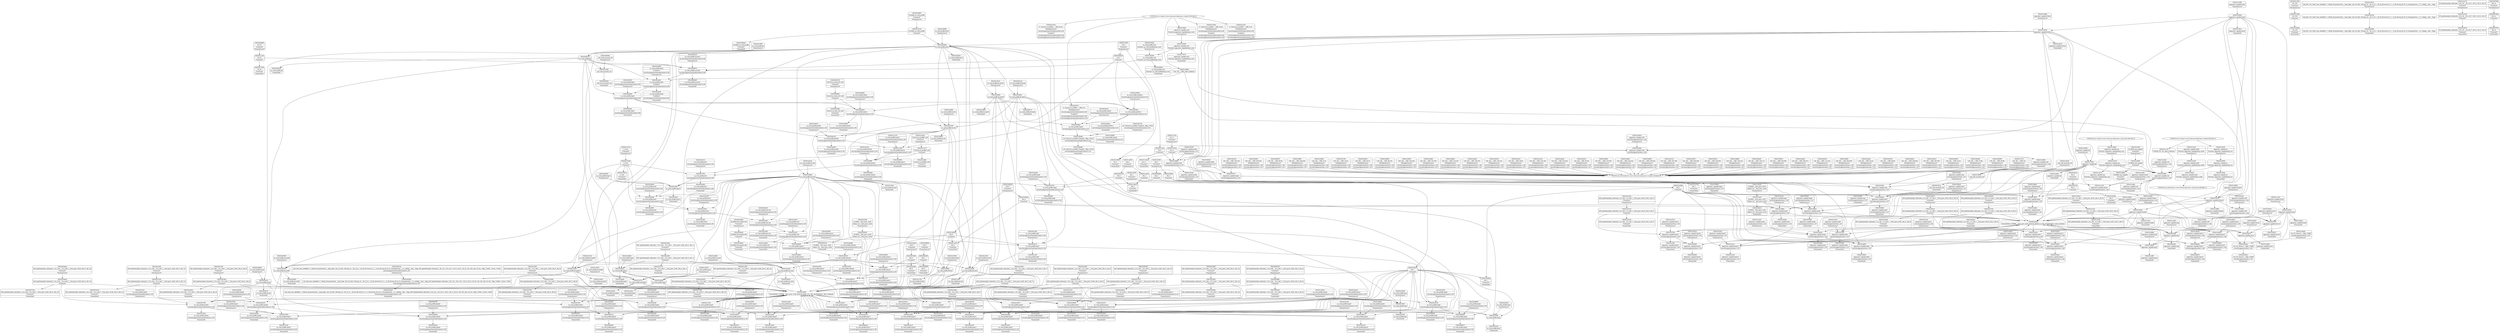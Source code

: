 digraph {
	CE0x52148f0 [shape=record,shape=Mrecord,label="{CE0x52148f0|aa_cred_profile:bb|*SummSource*}"]
	CE0x51e75c0 [shape=record,shape=Mrecord,label="{CE0x51e75c0|apparmor_capable:tmp15|security/apparmor/lsm.c,150|*SummSource*}"]
	CE0x52046f0 [shape=record,shape=Mrecord,label="{CE0x52046f0|i64_3|*Constant*}"]
	CE0x51f0410 [shape=record,shape=Mrecord,label="{CE0x51f0410|128:_i64,_:_CRE_536,544_|*MultipleSource*|security/apparmor/lsm.c,146|security/apparmor/lsm.c,147}"]
	CE0x5237c50 [shape=record,shape=Mrecord,label="{CE0x5237c50|aa_cred_profile:tmp31|security/apparmor/include/context.h,100|*SummSink*}"]
	CE0x51d5220 [shape=record,shape=Mrecord,label="{CE0x51d5220|aa_cred_profile:entry|*SummSink*}"]
	CE0x5210ae0 [shape=record,shape=Mrecord,label="{CE0x5210ae0|aa_cred_profile:tmp10|security/apparmor/include/context.h,100|*SummSource*}"]
	CE0x51cc7a0 [shape=record,shape=Mrecord,label="{CE0x51cc7a0|VOIDTB_TE:_CE:_elem_0:default:}"]
	CE0x51dddf0 [shape=record,shape=Mrecord,label="{CE0x51dddf0|128:_i64,_:_CRE_120,124_|*MultipleSource*|security/apparmor/lsm.c,146|security/apparmor/lsm.c,147}"]
	CE0x51dda90 [shape=record,shape=Mrecord,label="{CE0x51dda90|128:_i64,_:_CRE_104,112_|*MultipleSource*|security/apparmor/lsm.c,146|security/apparmor/lsm.c,147}"]
	CE0x51ce7a0 [shape=record,shape=Mrecord,label="{CE0x51ce7a0|i64*_getelementptr_inbounds_(_8_x_i64_,_8_x_i64_*___llvm_gcov_ctr52,_i64_0,_i64_0)|*Constant*}"]
	CE0x51cc250 [shape=record,shape=Mrecord,label="{CE0x51cc250|apparmor_capable:audit|Function::apparmor_capable&Arg::audit::}"]
	CE0x5201c00 [shape=record,shape=Mrecord,label="{CE0x5201c00|aa_cred_profile:tmp8|security/apparmor/include/context.h,100}"]
	CE0x51d5730 [shape=record,shape=Mrecord,label="{CE0x51d5730|_ret_%struct.aa_profile*_%tmp34,_!dbg_!15510|security/apparmor/include/context.h,101|*SummSource*}"]
	CE0x51f0bf0 [shape=record,shape=Mrecord,label="{CE0x51f0bf0|apparmor_capable:tmp7|security/apparmor/lsm.c,147|*SummSink*}"]
	CE0x51d53b0 [shape=record,shape=Mrecord,label="{CE0x51d53b0|aa_cred_profile:cred|Function::aa_cred_profile&Arg::cred::|*SummSource*}"]
	CE0x51e8290 [shape=record,shape=Mrecord,label="{CE0x51e8290|apparmor_capable:tmp16|security/apparmor/lsm.c,150}"]
	CE0x51f0f30 [shape=record,shape=Mrecord,label="{CE0x51f0f30|apparmor_capable:tmp8|security/apparmor/lsm.c,147|*SummSource*}"]
	CE0x51cd890 [shape=record,shape=Mrecord,label="{CE0x51cd890|GLOBAL:cap_capable|*Constant*|*SummSink*}"]
	CE0x5209810 [shape=record,shape=Mrecord,label="{CE0x5209810|aa_cred_profile:tmp9|security/apparmor/include/context.h,100|*SummSink*}"]
	CE0x51f3aa0 [shape=record,shape=Mrecord,label="{CE0x51f3aa0|apparmor_capable:tmp12|security/apparmor/lsm.c,148|*SummSink*}"]
	CE0x51f05c0 [shape=record,shape=Mrecord,label="{CE0x51f05c0|128:_i64,_:_CRE_544,592_|*MultipleSource*|security/apparmor/lsm.c,146|security/apparmor/lsm.c,147}"]
	CE0x521dbe0 [shape=record,shape=Mrecord,label="{CE0x521dbe0|aa_cred_profile:tmp26|security/apparmor/include/context.h,100|*SummSource*}"]
	CE0x51e7150 [shape=record,shape=Mrecord,label="{CE0x51e7150|aa_cred_profile:if.then|*SummSink*}"]
	CE0x51cd820 [shape=record,shape=Mrecord,label="{CE0x51cd820|i64_1|*Constant*|*SummSink*}"]
	CE0x5210250 [shape=record,shape=Mrecord,label="{CE0x5210250|aa_cred_profile:do.body5}"]
	CE0x51f2580 [shape=record,shape=Mrecord,label="{CE0x51f2580|i64_3|*Constant*}"]
	CE0x51c77d0 [shape=record,shape=Mrecord,label="{CE0x51c77d0|apparmor_capable:if.end4|*SummSink*}"]
	CE0x521c390 [shape=record,shape=Mrecord,label="{CE0x521c390|i64*_getelementptr_inbounds_(_16_x_i64_,_16_x_i64_*___llvm_gcov_ctr46,_i64_0,_i64_10)|*Constant*|*SummSink*}"]
	CE0x52282f0 [shape=record,shape=Mrecord,label="{CE0x52282f0|aa_cred_profile:tmp20|security/apparmor/include/context.h,100}"]
	CE0x5209ff0 [shape=record,shape=Mrecord,label="{CE0x5209ff0|aa_cred_profile:tobool1|security/apparmor/include/context.h,100}"]
	CE0x51f1b40 [shape=record,shape=Mrecord,label="{CE0x51f1b40|apparmor_capable:tmp10|security/apparmor/lsm.c,147|*SummSource*}"]
	CE0x51ca8b0 [shape=record,shape=Mrecord,label="{CE0x51ca8b0|apparmor_capable:cap|Function::apparmor_capable&Arg::cap::|*SummSource*}"]
	CE0x51c6bc0 [shape=record,shape=Mrecord,label="{CE0x51c6bc0|i64*_getelementptr_inbounds_(_8_x_i64_,_8_x_i64_*___llvm_gcov_ctr52,_i64_0,_i64_0)|*Constant*|*SummSource*}"]
	CE0x51d1b80 [shape=record,shape=Mrecord,label="{CE0x51d1b80|aa_cred_profile:lnot3|security/apparmor/include/context.h,100|*SummSink*}"]
	CE0x5224510 [shape=record,shape=Mrecord,label="{CE0x5224510|aa_cred_profile:lnot|security/apparmor/include/context.h,100|*SummSource*}"]
	CE0x51e6470 [shape=record,shape=Mrecord,label="{CE0x51e6470|aa_cred_profile:tmp6|security/apparmor/include/context.h,100}"]
	CE0x5211ab0 [shape=record,shape=Mrecord,label="{CE0x5211ab0|aa_cred_profile:tmp12|security/apparmor/include/context.h,100}"]
	CE0x51cd680 [shape=record,shape=Mrecord,label="{CE0x51cd680|apparmor_capable:if.then2|*SummSource*}"]
	CE0x51e8220 [shape=record,shape=Mrecord,label="{CE0x51e8220|_ret_i32_%error.1,_!dbg_!15489|security/apparmor/lsm.c,150}"]
	CE0x51e8580 [shape=record,shape=Mrecord,label="{CE0x51e8580|apparmor_capable:tmp16|security/apparmor/lsm.c,150|*SummSink*}"]
	CE0x5202770 [shape=record,shape=Mrecord,label="{CE0x5202770|aa_cred_profile:tmp15|security/apparmor/include/context.h,100|*SummSink*}"]
	CE0x51c7ee0 [shape=record,shape=Mrecord,label="{CE0x51c7ee0|i32_11|*Constant*|*SummSink*}"]
	CE0x51d5620 [shape=record,shape=Mrecord,label="{CE0x51d5620|aa_cred_profile:cred|Function::aa_cred_profile&Arg::cred::|*SummSink*}"]
	CE0x5213fe0 [shape=record,shape=Mrecord,label="{CE0x5213fe0|aa_cred_profile:lor.end|*SummSink*}"]
	CE0x52019b0 [shape=record,shape=Mrecord,label="{CE0x52019b0|GLOBAL:__llvm_gcov_ctr46|Global_var:__llvm_gcov_ctr46|*SummSource*}"]
	CE0x5214a10 [shape=record,shape=Mrecord,label="{CE0x5214a10|aa_cred_profile:tmp19|security/apparmor/include/context.h,100|*SummSink*}"]
	CE0x5220430 [shape=record,shape=Mrecord,label="{CE0x5220430|aa_cred_profile:do.end8}"]
	"CONST[source:1(input),value:2(dynamic)][purpose:{operation}][SrcIdx:3]"
	CE0x5da2e40 [shape=record,shape=Mrecord,label="{CE0x5da2e40|apparmor_capable:tmp}"]
	CE0x51eeb20 [shape=record,shape=Mrecord,label="{CE0x51eeb20|128:_i64,_:_CRE_208,212_|*MultipleSource*|security/apparmor/lsm.c,146|security/apparmor/lsm.c,147}"]
	CE0x5227f20 [shape=record,shape=Mrecord,label="{CE0x5227f20|i64*_getelementptr_inbounds_(_16_x_i64_,_16_x_i64_*___llvm_gcov_ctr46,_i64_0,_i64_8)|*Constant*|*SummSink*}"]
	CE0x51f1fd0 [shape=record,shape=Mrecord,label="{CE0x51f1fd0|apparmor_capable:cmp|security/apparmor/lsm.c,147|*SummSource*}"]
	CE0x51f25f0 [shape=record,shape=Mrecord,label="{CE0x51f25f0|i64_3|*Constant*|*SummSource*}"]
	CE0x51eab70 [shape=record,shape=Mrecord,label="{CE0x51eab70|aa_cred_profile:conv|security/apparmor/include/context.h,100|*SummSource*}"]
	CE0x5237940 [shape=record,shape=Mrecord,label="{CE0x5237940|aa_cred_profile:tmp31|security/apparmor/include/context.h,100}"]
	CE0x5207fc0 [shape=record,shape=Mrecord,label="{CE0x5207fc0|aa_cred_profile:tmp22|security/apparmor/include/context.h,100|*SummSink*}"]
	CE0x5227000 [shape=record,shape=Mrecord,label="{CE0x5227000|aa_cred_profile:lnot3|security/apparmor/include/context.h,100}"]
	CE0x51eb410 [shape=record,shape=Mrecord,label="{CE0x51eb410|aa_cred_profile:tmp2}"]
	CE0x5213ca0 [shape=record,shape=Mrecord,label="{CE0x5213ca0|i1_true|*Constant*|*SummSource*}"]
	CE0x51d34a0 [shape=record,shape=Mrecord,label="{CE0x51d34a0|aa_cred_profile:do.cond}"]
	CE0x51cea70 [shape=record,shape=Mrecord,label="{CE0x51cea70|apparmor_capable:if.then2}"]
	CE0x5201af0 [shape=record,shape=Mrecord,label="{CE0x5201af0|aa_cred_profile:tmp7|security/apparmor/include/context.h,100|*SummSink*}"]
	CE0x51ddc40 [shape=record,shape=Mrecord,label="{CE0x51ddc40|128:_i64,_:_CRE_112,120_|*MultipleSource*|security/apparmor/lsm.c,146|security/apparmor/lsm.c,147}"]
	CE0x5204830 [shape=record,shape=Mrecord,label="{CE0x5204830|aa_cred_profile:tobool|security/apparmor/include/context.h,100}"]
	CE0x5222bf0 [shape=record,shape=Mrecord,label="{CE0x5222bf0|aa_cred_profile:tmp1}"]
	CE0x520ea00 [shape=record,shape=Mrecord,label="{CE0x520ea00|i32_0|*Constant*}"]
	CE0x5208130 [shape=record,shape=Mrecord,label="{CE0x5208130|aa_cred_profile:tmp23|security/apparmor/include/context.h,100}"]
	CE0x51c8b70 [shape=record,shape=Mrecord,label="{CE0x51c8b70|i64_2|*Constant*|*SummSink*}"]
	CE0x5238890 [shape=record,shape=Mrecord,label="{CE0x5238890|aa_cred_profile:tmp32|security/apparmor/include/context.h,101}"]
	CE0x5207b60 [shape=record,shape=Mrecord,label="{CE0x5207b60|i64*_getelementptr_inbounds_(_16_x_i64_,_16_x_i64_*___llvm_gcov_ctr46,_i64_0,_i64_9)|*Constant*}"]
	CE0x5238900 [shape=record,shape=Mrecord,label="{CE0x5238900|aa_cred_profile:tmp32|security/apparmor/include/context.h,101|*SummSource*}"]
	CE0x51f0920 [shape=record,shape=Mrecord,label="{CE0x51f0920|apparmor_capable:tmp6|security/apparmor/lsm.c,147|*SummSource*}"]
	CE0x51c81d0 [shape=record,shape=Mrecord,label="{CE0x51c81d0|apparmor_capable:mode|security/apparmor/lsm.c,147|*SummSink*}"]
	CE0x5206460 [shape=record,shape=Mrecord,label="{CE0x5206460|i64*_getelementptr_inbounds_(_16_x_i64_,_16_x_i64_*___llvm_gcov_ctr46,_i64_0,_i64_7)|*Constant*}"]
	CE0x51c67b0 [shape=record,shape=Mrecord,label="{CE0x51c67b0|apparmor_capable:if.end}"]
	CE0x5208500 [shape=record,shape=Mrecord,label="{CE0x5208500|aa_cred_profile:tmp23|security/apparmor/include/context.h,100|*SummSink*}"]
	CE0x51f3930 [shape=record,shape=Mrecord,label="{CE0x51f3930|apparmor_capable:tmp12|security/apparmor/lsm.c,148|*SummSource*}"]
	CE0x51d09f0 [shape=record,shape=Mrecord,label="{CE0x51d09f0|aa_cred_profile:entry|*SummSource*}"]
	CE0x520b710 [shape=record,shape=Mrecord,label="{CE0x520b710|aa_cred_profile:do.body|*SummSink*}"]
	CE0x520d1a0 [shape=record,shape=Mrecord,label="{CE0x520d1a0|aa_cred_profile:tmp11|security/apparmor/include/context.h,100}"]
	CE0x51eff00 [shape=record,shape=Mrecord,label="{CE0x51eff00|128:_i64,_:_CRE_264,268_|*MultipleSource*|security/apparmor/lsm.c,146|security/apparmor/lsm.c,147}"]
	CE0x5226f00 [shape=record,shape=Mrecord,label="{CE0x5226f00|aa_cred_profile:lnot2|security/apparmor/include/context.h,100|*SummSink*}"]
	CE0x51cd4d0 [shape=record,shape=Mrecord,label="{CE0x51cd4d0|apparmor_capable:bb|*SummSource*}"]
	CE0x51d45f0 [shape=record,shape=Mrecord,label="{CE0x51d45f0|apparmor_capable:tmp5|security/apparmor/lsm.c,145}"]
	CE0x521cb50 [shape=record,shape=Mrecord,label="{CE0x521cb50|aa_cred_profile:tmp25|security/apparmor/include/context.h,100}"]
	CE0x5201a80 [shape=record,shape=Mrecord,label="{CE0x5201a80|aa_cred_profile:tmp7|security/apparmor/include/context.h,100|*SummSource*}"]
	CE0x520d970 [shape=record,shape=Mrecord,label="{CE0x520d970|aa_cred_profile:security|security/apparmor/include/context.h,99}"]
	CE0x521f790 [shape=record,shape=Mrecord,label="{CE0x521f790|aa_cred_profile:lnot|security/apparmor/include/context.h,100}"]
	CE0x5233af0 [shape=record,shape=Mrecord,label="{CE0x5233af0|i64*_getelementptr_inbounds_(_16_x_i64_,_16_x_i64_*___llvm_gcov_ctr46,_i64_0,_i64_13)|*Constant*|*SummSource*}"]
	CE0x5215eb0 [shape=record,shape=Mrecord,label="{CE0x5215eb0|i64_6|*Constant*}"]
	CE0x51f2700 [shape=record,shape=Mrecord,label="{CE0x51f2700|i64_3|*Constant*|*SummSink*}"]
	CE0x51e6540 [shape=record,shape=Mrecord,label="{CE0x51e6540|i64_0|*Constant*}"]
	CE0x52283d0 [shape=record,shape=Mrecord,label="{CE0x52283d0|aa_cred_profile:tmp20|security/apparmor/include/context.h,100|*SummSink*}"]
	CE0x52332b0 [shape=record,shape=Mrecord,label="{CE0x52332b0|aa_cred_profile:tmp27|security/apparmor/include/context.h,100}"]
	CE0x5237550 [shape=record,shape=Mrecord,label="{CE0x5237550|aa_cred_profile:tmp30|security/apparmor/include/context.h,100}"]
	CE0x51dc1e0 [shape=record,shape=Mrecord,label="{CE0x51dc1e0|i64*_getelementptr_inbounds_(_8_x_i64_,_8_x_i64_*___llvm_gcov_ctr52,_i64_0,_i64_7)|*Constant*}"]
	CE0x51e4b00 [shape=record,shape=Mrecord,label="{CE0x51e4b00|i32_100|*Constant*|*SummSink*}"]
	CE0x52051e0 [shape=record,shape=Mrecord,label="{CE0x52051e0|GLOBAL:__llvm_gcov_ctr46|Global_var:__llvm_gcov_ctr46|*SummSink*}"]
	CE0x51cd990 [shape=record,shape=Mrecord,label="{CE0x51cd990|128:_i8*,_:_CRE:_elem_0:default:}"]
	CE0x51f1cb0 [shape=record,shape=Mrecord,label="{CE0x51f1cb0|apparmor_capable:tmp10|security/apparmor/lsm.c,147|*SummSink*}"]
	CE0x5207c20 [shape=record,shape=Mrecord,label="{CE0x5207c20|i64*_getelementptr_inbounds_(_16_x_i64_,_16_x_i64_*___llvm_gcov_ctr46,_i64_0,_i64_9)|*Constant*|*SummSource*}"]
	CE0x5236210 [shape=record,shape=Mrecord,label="{CE0x5236210|aa_cred_profile:tmp28|security/apparmor/include/context.h,100}"]
	CE0x51c1c30 [shape=record,shape=Mrecord,label="{CE0x51c1c30|apparmor_capable:tobool|security/apparmor/lsm.c,145}"]
	CE0x5202d40 [shape=record,shape=Mrecord,label="{CE0x5202d40|aa_cred_profile:tmp4|*LoadInst*|security/apparmor/include/context.h,99|*SummSink*}"]
	CE0x51ec9a0 [shape=record,shape=Mrecord,label="{CE0x51ec9a0|%struct.aa_profile*_null|*Constant*|*SummSource*}"]
	CE0x5223e40 [shape=record,shape=Mrecord,label="{CE0x5223e40|aa_cred_profile:lnot.ext|security/apparmor/include/context.h,100|*SummSource*}"]
	CE0x5221080 [shape=record,shape=Mrecord,label="{CE0x5221080|i32_100|*Constant*}"]
	CE0x51f3790 [shape=record,shape=Mrecord,label="{CE0x51f3790|apparmor_capable:error.0}"]
	CE0x51c6390 [shape=record,shape=Mrecord,label="{CE0x51c6390|apparmor_capable:if.end4}"]
	CE0x5212360 [shape=record,shape=Mrecord,label="{CE0x5212360|0:_%struct.aa_profile*,_:_CRE_16,24_|*MultipleSource*|security/apparmor/include/context.h,99|*LoadInst*|security/apparmor/include/context.h,99|security/apparmor/include/context.h,100}"]
	CE0x51f2b40 [shape=record,shape=Mrecord,label="{CE0x51f2b40|i64*_getelementptr_inbounds_(_8_x_i64_,_8_x_i64_*___llvm_gcov_ctr52,_i64_0,_i64_5)|*Constant*|*SummSource*}"]
	CE0x51cd3b0 [shape=record,shape=Mrecord,label="{CE0x51cd3b0|apparmor_capable:call1|security/apparmor/lsm.c,146}"]
	CE0x5202f30 [shape=record,shape=Mrecord,label="{CE0x5202f30|aa_cred_profile:tmp5|security/apparmor/include/context.h,99|*SummSource*}"]
	CE0x51f45a0 [shape=record,shape=Mrecord,label="{CE0x51f45a0|i64*_getelementptr_inbounds_(_8_x_i64_,_8_x_i64_*___llvm_gcov_ctr52,_i64_0,_i64_6)|*Constant*}"]
	CE0x51cb250 [shape=record,shape=Mrecord,label="{CE0x51cb250|apparmor_capable:tmp4|security/apparmor/lsm.c,145}"]
	CE0x51f08b0 [shape=record,shape=Mrecord,label="{CE0x51f08b0|apparmor_capable:tmp6|security/apparmor/lsm.c,147|*SummSink*}"]
	CE0x51e4910 [shape=record,shape=Mrecord,label="{CE0x51e4910|void_(i8*,_i32,_i64)*_asm_sideeffect_1:_09ud2_0A.pushsection___bug_table,_22a_22_0A2:_09.long_1b_-_2b,_$_0:c_-_2b_0A_09.word_$_1:c_,_0_0A_09.org_2b+$_2:c_0A.popsection_,_i,i,i,_dirflag_,_fpsr_,_flags_|*SummSource*}"]
	CE0x51ebe90 [shape=record,shape=Mrecord,label="{CE0x51ebe90|aa_cred_profile:profile|security/apparmor/include/context.h,100|*SummSink*}"]
	CE0x5209690 [shape=record,shape=Mrecord,label="{CE0x5209690|aa_cred_profile:tmp9|security/apparmor/include/context.h,100|*SummSource*}"]
	CE0x520fb00 [shape=record,shape=Mrecord,label="{CE0x520fb00|i64_5|*Constant*|*SummSource*}"]
	CE0x52375c0 [shape=record,shape=Mrecord,label="{CE0x52375c0|aa_cred_profile:tmp30|security/apparmor/include/context.h,100|*SummSource*}"]
	CE0x5216520 [shape=record,shape=Mrecord,label="{CE0x5216520|aa_cred_profile:tmp}"]
	CE0x520f910 [shape=record,shape=Mrecord,label="{CE0x520f910|aa_cred_profile:tmp15|security/apparmor/include/context.h,100}"]
	CE0x51cbb30 [shape=record,shape=Mrecord,label="{CE0x51cbb30|GLOBAL:__llvm_gcov_ctr52|Global_var:__llvm_gcov_ctr52|*SummSource*}"]
	CE0x51cd0e0 [shape=record,shape=Mrecord,label="{CE0x51cd0e0|apparmor_capable:tmp5|security/apparmor/lsm.c,145|*SummSink*}"]
	CE0x517f270 [shape=record,shape=Mrecord,label="{CE0x517f270|apparmor_capable:cred|Function::apparmor_capable&Arg::cred::|*SummSink*}"]
	CE0x521d020 [shape=record,shape=Mrecord,label="{CE0x521d020|i64*_getelementptr_inbounds_(_16_x_i64_,_16_x_i64_*___llvm_gcov_ctr46,_i64_0,_i64_12)|*Constant*}"]
	CE0x51c9ce0 [shape=record,shape=Mrecord,label="{CE0x51c9ce0|apparmor_capable:ns|Function::apparmor_capable&Arg::ns::|*SummSink*}"]
	CE0x520c640 [shape=record,shape=Mrecord,label="{CE0x520c640|i64*_getelementptr_inbounds_(_16_x_i64_,_16_x_i64_*___llvm_gcov_ctr46,_i64_0,_i64_1)|*Constant*|*SummSource*}"]
	CE0x51c69d0 [shape=record,shape=Mrecord,label="{CE0x51c69d0|apparmor_capable:if.then|*SummSource*}"]
	CE0x51c9c20 [shape=record,shape=Mrecord,label="{CE0x51c9c20|apparmor_capable:ns|Function::apparmor_capable&Arg::ns::|*SummSource*}"]
	CE0x51d2ab0 [shape=record,shape=Mrecord,label="{CE0x51d2ab0|apparmor_capable:tmp2|security/apparmor/lsm.c,145|*SummSink*}"]
	CE0x52048d0 [shape=record,shape=Mrecord,label="{CE0x52048d0|aa_cred_profile:tobool|security/apparmor/include/context.h,100|*SummSource*}"]
	CE0x51f0ab0 [shape=record,shape=Mrecord,label="{CE0x51f0ab0|apparmor_capable:tmp7|security/apparmor/lsm.c,147}"]
	CE0x51ead00 [shape=record,shape=Mrecord,label="{CE0x51ead00|aa_cred_profile:conv|security/apparmor/include/context.h,100|*SummSink*}"]
	CE0x51c8060 [shape=record,shape=Mrecord,label="{CE0x51c8060|apparmor_capable:mode|security/apparmor/lsm.c,147}"]
	CE0x51c8d80 [shape=record,shape=Mrecord,label="{CE0x51c8d80|apparmor_capable:tmp1|*SummSource*}"]
	CE0x51f1a10 [shape=record,shape=Mrecord,label="{CE0x51f1a10|apparmor_capable:tmp10|security/apparmor/lsm.c,147}"]
	CE0x5212950 [shape=record,shape=Mrecord,label="{CE0x5212950|aa_cred_profile:tmp3|*SummSource*}"]
	CE0x51dcb30 [shape=record,shape=Mrecord,label="{CE0x51dcb30|128:_i64,_:_CRE_32,40_|*MultipleSource*|security/apparmor/lsm.c,146|security/apparmor/lsm.c,147}"]
	CE0x51c9b50 [shape=record,shape=Mrecord,label="{CE0x51c9b50|apparmor_capable:ns|Function::apparmor_capable&Arg::ns::}"]
	CE0x52008d0 [shape=record,shape=Mrecord,label="{CE0x52008d0|aa_cred_profile:tmp6|security/apparmor/include/context.h,100|*SummSink*}"]
	CE0x521c840 [shape=record,shape=Mrecord,label="{CE0x521c840|aa_cred_profile:tmp24|security/apparmor/include/context.h,100|*SummSink*}"]
	CE0x5237630 [shape=record,shape=Mrecord,label="{CE0x5237630|aa_cred_profile:tmp30|security/apparmor/include/context.h,100|*SummSink*}"]
	CE0x5216600 [shape=record,shape=Mrecord,label="{CE0x5216600|aa_cred_profile:tmp|*SummSource*}"]
	CE0x521db70 [shape=record,shape=Mrecord,label="{CE0x521db70|aa_cred_profile:tmp26|security/apparmor/include/context.h,100}"]
	CE0x52335c0 [shape=record,shape=Mrecord,label="{CE0x52335c0|aa_cred_profile:tmp27|security/apparmor/include/context.h,100|*SummSink*}"]
	CE0x51c1b80 [shape=record,shape=Mrecord,label="{CE0x51c1b80|apparmor_capable:entry|*SummSource*}"]
	CE0x51ed420 [shape=record,shape=Mrecord,label="{CE0x51ed420|GLOBAL:llvm.expect.i64|*Constant*|*SummSink*}"]
	CE0x51d1a00 [shape=record,shape=Mrecord,label="{CE0x51d1a00|aa_cred_profile:lnot3|security/apparmor/include/context.h,100|*SummSource*}"]
	CE0x51c0c00 [shape=record,shape=Mrecord,label="{CE0x51c0c00|_call_void_mcount()_#2|*SummSource*}"]
	CE0x51c6460 [shape=record,shape=Mrecord,label="{CE0x51c6460|apparmor_capable:if.end4|*SummSource*}"]
	CE0x5211380 [shape=record,shape=Mrecord,label="{CE0x5211380|i32_22|*Constant*|*SummSink*}"]
	CE0x51f3540 [shape=record,shape=Mrecord,label="{CE0x51f3540|apparmor_capable:tmp11|security/apparmor/lsm.c,148|*SummSink*}"]
	CE0x521ed50 [shape=record,shape=Mrecord,label="{CE0x521ed50|aa_cred_profile:lnot.ext|security/apparmor/include/context.h,100|*SummSink*}"]
	CE0x51cacf0 [shape=record,shape=Mrecord,label="{CE0x51cacf0|i32_0|*Constant*|*SummSource*}"]
	CE0x5239560 [shape=record,shape=Mrecord,label="{CE0x5239560|aa_cred_profile:profile11|security/apparmor/include/context.h,101|*SummSource*}"]
	CE0x51ca230 [shape=record,shape=Mrecord,label="{CE0x51ca230|apparmor_capable:tmp4|security/apparmor/lsm.c,145|*SummSource*}"]
	CE0x51e95a0 [shape=record,shape=Mrecord,label="{CE0x51e95a0|apparmor_capable:tmp13|security/apparmor/lsm.c,149}"]
	CE0x51c7d10 [shape=record,shape=Mrecord,label="{CE0x51c7d10|i32_11|*Constant*}"]
	CE0x51e4570 [shape=record,shape=Mrecord,label="{CE0x51e4570|i8*_getelementptr_inbounds_(_36_x_i8_,_36_x_i8_*_.str12,_i32_0,_i32_0)|*Constant*|*SummSink*}"]
	CE0x5238e70 [shape=record,shape=Mrecord,label="{CE0x5238e70|aa_cred_profile:tmp33|security/apparmor/include/context.h,101}"]
	CE0x51c7ca0 [shape=record,shape=Mrecord,label="{CE0x51c7ca0|i32_11|*Constant*|*SummSource*}"]
	CE0x51dd730 [shape=record,shape=Mrecord,label="{CE0x51dd730|128:_i64,_:_CRE_88,96_|*MultipleSource*|security/apparmor/lsm.c,146|security/apparmor/lsm.c,147}"]
	CE0x5220500 [shape=record,shape=Mrecord,label="{CE0x5220500|aa_cred_profile:do.end8|*SummSource*}"]
	CE0x51c6a70 [shape=record,shape=Mrecord,label="{CE0x51c6a70|apparmor_capable:if.then|*SummSink*}"]
	CE0x51e6f60 [shape=record,shape=Mrecord,label="{CE0x51e6f60|aa_cred_profile:if.then}"]
	CE0x51eb5e0 [shape=record,shape=Mrecord,label="{CE0x51eb5e0|aa_cred_profile:tmp3}"]
	CE0x52112c0 [shape=record,shape=Mrecord,label="{CE0x52112c0|i32_22|*Constant*}"]
	CE0x51efba0 [shape=record,shape=Mrecord,label="{CE0x51efba0|128:_i64,_:_CRE_248,256_|*MultipleSource*|security/apparmor/lsm.c,146|security/apparmor/lsm.c,147}"]
	CE0x51ee610 [shape=record,shape=Mrecord,label="{CE0x51ee610|128:_i64,_:_CRE_160,188_|*MultipleSource*|security/apparmor/lsm.c,146|security/apparmor/lsm.c,147}"]
	CE0x520fa90 [shape=record,shape=Mrecord,label="{CE0x520fa90|i64_5|*Constant*}"]
	CE0x51dc950 [shape=record,shape=Mrecord,label="{CE0x51dc950|128:_i64,_:_CRE_24,32_|*MultipleSource*|security/apparmor/lsm.c,146|security/apparmor/lsm.c,147}"]
	CE0x521cd40 [shape=record,shape=Mrecord,label="{CE0x521cd40|aa_cred_profile:tmp25|security/apparmor/include/context.h,100|*SummSource*}"]
	CE0x51e7550 [shape=record,shape=Mrecord,label="{CE0x51e7550|apparmor_capable:tmp15|security/apparmor/lsm.c,150}"]
	CE0x5233e30 [shape=record,shape=Mrecord,label="{CE0x5233e30|i64*_getelementptr_inbounds_(_16_x_i64_,_16_x_i64_*___llvm_gcov_ctr46,_i64_0,_i64_13)|*Constant*|*SummSink*}"]
	CE0x5205980 [shape=record,shape=Mrecord,label="{CE0x5205980|%struct.aa_task_cxt*_null|*Constant*|*SummSink*}"]
	CE0x5209130 [shape=record,shape=Mrecord,label="{CE0x5209130|%struct.aa_task_cxt*_null|*Constant*|*SummSource*}"]
	CE0x520e160 [shape=record,shape=Mrecord,label="{CE0x520e160|aa_cred_profile:tmp11|security/apparmor/include/context.h,100|*SummSink*}"]
	CE0x5221200 [shape=record,shape=Mrecord,label="{CE0x5221200|i32_100|*Constant*|*SummSource*}"]
	CE0x521c760 [shape=record,shape=Mrecord,label="{CE0x521c760|aa_cred_profile:tmp24|security/apparmor/include/context.h,100}"]
	CE0x51f3f50 [shape=record,shape=Mrecord,label="{CE0x51f3f50|apparmor_capable:call3|security/apparmor/lsm.c,148|*SummSink*}"]
	CE0x51e7fe0 [shape=record,shape=Mrecord,label="{CE0x51e7fe0|apparmor_capable:tmp15|security/apparmor/lsm.c,150|*SummSink*}"]
	CE0x51c0b90 [shape=record,shape=Mrecord,label="{CE0x51c0b90|_call_void_mcount()_#2}"]
	CE0x51ca550 [shape=record,shape=Mrecord,label="{CE0x51ca550|apparmor_capable:tobool|security/apparmor/lsm.c,145|*SummSource*}"]
	CE0x5214710 [shape=record,shape=Mrecord,label="{CE0x5214710|i64*_getelementptr_inbounds_(_16_x_i64_,_16_x_i64_*___llvm_gcov_ctr46,_i64_0,_i64_0)|*Constant*}"]
	CE0x52255c0 [shape=record,shape=Mrecord,label="{CE0x52255c0|i64_1|*Constant*}"]
	CE0x51dd3d0 [shape=record,shape=Mrecord,label="{CE0x51dd3d0|128:_i64,_:_CRE_72,80_|*MultipleSource*|security/apparmor/lsm.c,146|security/apparmor/lsm.c,147}"]
	CE0x517f0f0 [shape=record,shape=Mrecord,label="{CE0x517f0f0|apparmor_capable:cred|Function::apparmor_capable&Arg::cred::|*SummSource*}"]
	CE0x520e940 [shape=record,shape=Mrecord,label="{CE0x520e940|_call_void_mcount()_#2|*SummSink*}"]
	CE0x5208650 [shape=record,shape=Mrecord,label="{CE0x5208650|aa_cred_profile:tmp8|security/apparmor/include/context.h,100|*SummSink*}"]
	CE0x5224580 [shape=record,shape=Mrecord,label="{CE0x5224580|aa_cred_profile:lnot|security/apparmor/include/context.h,100|*SummSink*}"]
	CE0x51ce6e0 [shape=record,shape=Mrecord,label="{CE0x51ce6e0|apparmor_capable:bb|*SummSink*}"]
	CE0x5233780 [shape=record,shape=Mrecord,label="{CE0x5233780|i64*_getelementptr_inbounds_(_16_x_i64_,_16_x_i64_*___llvm_gcov_ctr46,_i64_0,_i64_13)|*Constant*}"]
	CE0x51cc1e0 [shape=record,shape=Mrecord,label="{CE0x51cc1e0|i32_0|*Constant*}"]
	CE0x52235b0 [shape=record,shape=Mrecord,label="{CE0x52235b0|i64*_getelementptr_inbounds_(_16_x_i64_,_16_x_i64_*___llvm_gcov_ctr46,_i64_0,_i64_7)|*Constant*|*SummSource*}"]
	CE0x51cd7b0 [shape=record,shape=Mrecord,label="{CE0x51cd7b0|i64_1|*Constant*|*SummSource*}"]
	CE0x51ed4b0 [shape=record,shape=Mrecord,label="{CE0x51ed4b0|aa_cred_profile:expval|security/apparmor/include/context.h,100|*SummSink*}"]
	CE0x5237180 [shape=record,shape=Mrecord,label="{CE0x5237180|i64*_getelementptr_inbounds_(_16_x_i64_,_16_x_i64_*___llvm_gcov_ctr46,_i64_0,_i64_14)|*Constant*|*SummSink*}"]
	CE0x51ec8b0 [shape=record,shape=Mrecord,label="{CE0x51ec8b0|%struct.aa_profile*_null|*Constant*|*SummSink*}"]
	CE0x51eae70 [shape=record,shape=Mrecord,label="{CE0x51eae70|apparmor_capable:error.1}"]
	CE0x51e54b0 [shape=record,shape=Mrecord,label="{CE0x51e54b0|_ret_i32_%error.1,_!dbg_!15489|security/apparmor/lsm.c,150|*SummSource*}"]
	CE0x51e62d0 [shape=record,shape=Mrecord,label="{CE0x51e62d0|aa_cred_profile:tmp6|security/apparmor/include/context.h,100|*SummSource*}"]
	CE0x52129c0 [shape=record,shape=Mrecord,label="{CE0x52129c0|aa_cred_profile:tmp3|*SummSink*}"]
	CE0x52398a0 [shape=record,shape=Mrecord,label="{CE0x52398a0|aa_cred_profile:tmp34|security/apparmor/include/context.h,101}"]
	CE0x5229e70 [shape=record,shape=Mrecord,label="{CE0x5229e70|aa_cred_profile:if.end|*SummSink*}"]
	CE0x51cc2c0 [shape=record,shape=Mrecord,label="{CE0x51cc2c0|apparmor_capable:audit|Function::apparmor_capable&Arg::audit::|*SummSource*}"]
	CE0x51f10b0 [shape=record,shape=Mrecord,label="{CE0x51f10b0|apparmor_capable:tmp8|security/apparmor/lsm.c,147|*SummSink*}"]
	CE0x5228f30 [shape=record,shape=Mrecord,label="{CE0x5228f30|aa_cred_profile:tmp21|security/apparmor/include/context.h,100}"]
	CE0x5203db0 [shape=record,shape=Mrecord,label="{CE0x5203db0|GLOBAL:llvm.expect.i64|*Constant*|*SummSource*}"]
	CE0x507d210 [shape=record,shape=Mrecord,label="{CE0x507d210|_call_void_mcount()_#2|*SummSink*}"]
	CE0x51e9610 [shape=record,shape=Mrecord,label="{CE0x51e9610|apparmor_capable:tmp13|security/apparmor/lsm.c,149|*SummSource*}"]
	CE0x51e5650 [shape=record,shape=Mrecord,label="{CE0x51e5650|aa_cred_profile:do.body}"]
	CE0x51dd580 [shape=record,shape=Mrecord,label="{CE0x51dd580|128:_i64,_:_CRE_80,88_|*MultipleSource*|security/apparmor/lsm.c,146|security/apparmor/lsm.c,147}"]
	CE0x51ebd10 [shape=record,shape=Mrecord,label="{CE0x51ebd10|aa_cred_profile:profile|security/apparmor/include/context.h,100|*SummSource*}"]
	CE0x5224850 [shape=record,shape=Mrecord,label="{CE0x5224850|aa_cred_profile:tmp13|*SummSource*}"]
	CE0x521c7d0 [shape=record,shape=Mrecord,label="{CE0x521c7d0|aa_cred_profile:tmp24|security/apparmor/include/context.h,100|*SummSource*}"]
	CE0x51da6c0 [shape=record,shape=Mrecord,label="{CE0x51da6c0|aa_cred_profile:tmp16|security/apparmor/include/context.h,100}"]
	CE0x521ec60 [shape=record,shape=Mrecord,label="{CE0x521ec60|aa_cred_profile:lnot.ext|security/apparmor/include/context.h,100}"]
	CE0x5236ad0 [shape=record,shape=Mrecord,label="{CE0x5236ad0|i64*_getelementptr_inbounds_(_16_x_i64_,_16_x_i64_*___llvm_gcov_ctr46,_i64_0,_i64_14)|*Constant*}"]
	CE0x51c7e70 [shape=record,shape=Mrecord,label="{CE0x51c7e70|128:_i64,_:_CRE_0,8_|*MultipleSource*|security/apparmor/lsm.c,146|security/apparmor/lsm.c,147}"]
	CE0x51dc040 [shape=record,shape=Mrecord,label="{CE0x51dc040|apparmor_capable:error.1|*SummSource*}"]
	CE0x520fb90 [shape=record,shape=Mrecord,label="{CE0x520fb90|i64_5|*Constant*|*SummSink*}"]
	CE0x5225e20 [shape=record,shape=Mrecord,label="{CE0x5225e20|aa_cred_profile:tmp13|*SummSink*}"]
	CE0x51f0260 [shape=record,shape=Mrecord,label="{CE0x51f0260|128:_i64,_:_CRE_528,536_|*MultipleSource*|security/apparmor/lsm.c,146|security/apparmor/lsm.c,147}"]
	CE0x51ed8b0 [shape=record,shape=Mrecord,label="{CE0x51ed8b0|aa_cred_profile:lor.end}"]
	CE0x51e7090 [shape=record,shape=Mrecord,label="{CE0x51e7090|aa_cred_profile:if.then|*SummSource*}"]
	CE0x51cbbc0 [shape=record,shape=Mrecord,label="{CE0x51cbbc0|GLOBAL:__llvm_gcov_ctr52|Global_var:__llvm_gcov_ctr52|*SummSink*}"]
	CE0x51dd070 [shape=record,shape=Mrecord,label="{CE0x51dd070|128:_i64,_:_CRE_56,64_|*MultipleSource*|security/apparmor/lsm.c,146|security/apparmor/lsm.c,147}"]
	CE0x51ef9f0 [shape=record,shape=Mrecord,label="{CE0x51ef9f0|128:_i64,_:_CRE_240,248_|*MultipleSource*|security/apparmor/lsm.c,146|security/apparmor/lsm.c,147}"]
	CE0x51d2460 [shape=record,shape=Mrecord,label="{CE0x51d2460|_ret_%struct.aa_profile*_%tmp34,_!dbg_!15510|security/apparmor/include/context.h,101}"]
	CE0x5226040 [shape=record,shape=Mrecord,label="{CE0x5226040|aa_cred_profile:lnot2|security/apparmor/include/context.h,100}"]
	CE0x51c84d0 [shape=record,shape=Mrecord,label="{CE0x51c84d0|128:_i64,_:_CRE_8,16_|*MultipleSource*|security/apparmor/lsm.c,146|security/apparmor/lsm.c,147}"]
	CE0x52219e0 [shape=record,shape=Mrecord,label="{CE0x52219e0|_call_void_asm_sideeffect_1:_09ud2_0A.pushsection___bug_table,_22a_22_0A2:_09.long_1b_-_2b,_$_0:c_-_2b_0A_09.word_$_1:c_,_0_0A_09.org_2b+$_2:c_0A.popsection_,_i,i,i,_dirflag_,_fpsr_,_flags_(i8*_getelementptr_inbounds_(_36_x_i8_,_36_x_i8_*_.str12,_i32_0,_i32_0),_i32_100,_i64_12)_#2,_!dbg_!15490,_!srcloc_!15493|security/apparmor/include/context.h,100|*SummSink*}"]
	CE0x521c050 [shape=record,shape=Mrecord,label="{CE0x521c050|i64*_getelementptr_inbounds_(_16_x_i64_,_16_x_i64_*___llvm_gcov_ctr46,_i64_0,_i64_10)|*Constant*|*SummSource*}"]
	CE0x51c4f20 [shape=record,shape=Mrecord,label="{CE0x51c4f20|apparmor_capable:if.end|*SummSink*}"]
	CE0x521f5f0 [shape=record,shape=Mrecord,label="{CE0x521f5f0|aa_cred_profile:tmp13}"]
	CE0x5216590 [shape=record,shape=Mrecord,label="{CE0x5216590|COLLAPSED:_GCMRE___llvm_gcov_ctr46_internal_global_16_x_i64_zeroinitializer:_elem_0:default:}"]
	CE0x5205000 [shape=record,shape=Mrecord,label="{CE0x5205000|GLOBAL:__llvm_gcov_ctr46|Global_var:__llvm_gcov_ctr46}"]
	CE0x52367f0 [shape=record,shape=Mrecord,label="{CE0x52367f0|aa_cred_profile:tmp29|security/apparmor/include/context.h,100|*SummSource*}"]
	CE0x5229210 [shape=record,shape=Mrecord,label="{CE0x5229210|aa_cred_profile:tmp21|security/apparmor/include/context.h,100|*SummSink*}"]
	CE0x5210a70 [shape=record,shape=Mrecord,label="{CE0x5210a70|aa_cred_profile:tmp10|security/apparmor/include/context.h,100}"]
	CE0x520fc60 [shape=record,shape=Mrecord,label="{CE0x520fc60|aa_cred_profile:tmp14|security/apparmor/include/context.h,100}"]
	CE0x5226e90 [shape=record,shape=Mrecord,label="{CE0x5226e90|aa_cred_profile:lnot2|security/apparmor/include/context.h,100|*SummSource*}"]
	CE0x51dc760 [shape=record,shape=Mrecord,label="{CE0x51dc760|128:_i64,_:_CRE_16,24_|*MultipleSource*|security/apparmor/lsm.c,146|security/apparmor/lsm.c,147}"]
	CE0x51e4980 [shape=record,shape=Mrecord,label="{CE0x51e4980|void_(i8*,_i32,_i64)*_asm_sideeffect_1:_09ud2_0A.pushsection___bug_table,_22a_22_0A2:_09.long_1b_-_2b,_$_0:c_-_2b_0A_09.word_$_1:c_,_0_0A_09.org_2b+$_2:c_0A.popsection_,_i,i,i,_dirflag_,_fpsr_,_flags_|*SummSink*}"]
	CE0x5239d90 [shape=record,shape=Mrecord,label="{CE0x5239d90|aa_cred_profile:tmp34|security/apparmor/include/context.h,101|*SummSink*}"]
	CE0x51c9fe0 [shape=record,shape=Mrecord,label="{CE0x51c9fe0|i32_0|*Constant*|*SummSink*}"]
	CE0x5213e00 [shape=record,shape=Mrecord,label="{CE0x5213e00|aa_cred_profile:do.end|*SummSource*}"]
	CE0x5214bd0 [shape=record,shape=Mrecord,label="{CE0x5214bd0|i64*_getelementptr_inbounds_(_16_x_i64_,_16_x_i64_*___llvm_gcov_ctr46,_i64_0,_i64_8)|*Constant*}"]
	CE0x51c8af0 [shape=record,shape=Mrecord,label="{CE0x51c8af0|GLOBAL:__llvm_gcov_ctr52|Global_var:__llvm_gcov_ctr52}"]
	CE0x51dd220 [shape=record,shape=Mrecord,label="{CE0x51dd220|128:_i64,_:_CRE_64,72_|*MultipleSource*|security/apparmor/lsm.c,146|security/apparmor/lsm.c,147}"]
	CE0x52121e0 [shape=record,shape=Mrecord,label="{CE0x52121e0|0:_%struct.aa_profile*,_:_CRE_8,16_|*MultipleSource*|security/apparmor/include/context.h,99|*LoadInst*|security/apparmor/include/context.h,99|security/apparmor/include/context.h,100}"]
	CE0x51dd8e0 [shape=record,shape=Mrecord,label="{CE0x51dd8e0|128:_i64,_:_CRE_96,104_|*MultipleSource*|security/apparmor/lsm.c,146|security/apparmor/lsm.c,147}"]
	CE0x52268d0 [shape=record,shape=Mrecord,label="{CE0x52268d0|aa_cred_profile:expval|security/apparmor/include/context.h,100}"]
	CE0x51ccd90 [shape=record,shape=Mrecord,label="{CE0x51ccd90|apparmor_capable:tmp1|*SummSink*}"]
	CE0x51c9650 [shape=record,shape=Mrecord,label="{CE0x51c9650|apparmor_capable:call1|security/apparmor/lsm.c,146|*SummSink*}"]
	CE0x51ed680 [shape=record,shape=Mrecord,label="{CE0x51ed680|aa_cred_profile:tobool4|security/apparmor/include/context.h,100|*SummSource*}"]
	CE0x521de20 [shape=record,shape=Mrecord,label="{CE0x521de20|i64*_getelementptr_inbounds_(_16_x_i64_,_16_x_i64_*___llvm_gcov_ctr46,_i64_0,_i64_9)|*Constant*|*SummSink*}"]
	CE0x51e9240 [shape=record,shape=Mrecord,label="{CE0x51e9240|i64*_getelementptr_inbounds_(_8_x_i64_,_8_x_i64_*___llvm_gcov_ctr52,_i64_0,_i64_6)|*Constant*|*SummSink*}"]
	CE0x520d890 [shape=record,shape=Mrecord,label="{CE0x520d890|i32_22|*Constant*|*SummSource*}"]
	CE0x51eb4f0 [shape=record,shape=Mrecord,label="{CE0x51eb4f0|aa_cred_profile:tmp2|*SummSink*}"]
	CE0x51e47d0 [shape=record,shape=Mrecord,label="{CE0x51e47d0|void_(i8*,_i32,_i64)*_asm_sideeffect_1:_09ud2_0A.pushsection___bug_table,_22a_22_0A2:_09.long_1b_-_2b,_$_0:c_-_2b_0A_09.word_$_1:c_,_0_0A_09.org_2b+$_2:c_0A.popsection_,_i,i,i,_dirflag_,_fpsr_,_flags_}"]
	CE0x52049f0 [shape=record,shape=Mrecord,label="{CE0x52049f0|aa_cred_profile:tobool|security/apparmor/include/context.h,100|*SummSink*}"]
	CE0x5214f40 [shape=record,shape=Mrecord,label="{CE0x5214f40|i64*_getelementptr_inbounds_(_16_x_i64_,_16_x_i64_*___llvm_gcov_ctr46,_i64_0,_i64_8)|*Constant*|*SummSource*}"]
	CE0x51f2060 [shape=record,shape=Mrecord,label="{CE0x51f2060|apparmor_capable:cmp|security/apparmor/lsm.c,147|*SummSink*}"]
	CE0x51c8be0 [shape=record,shape=Mrecord,label="{CE0x51c8be0|apparmor_capable:tmp2|security/apparmor/lsm.c,145|*SummSource*}"]
	CE0x520d900 [shape=record,shape=Mrecord,label="{CE0x520d900|aa_cred_profile:tmp5|security/apparmor/include/context.h,99}"]
	CE0x5239150 [shape=record,shape=Mrecord,label="{CE0x5239150|aa_cred_profile:tmp33|security/apparmor/include/context.h,101|*SummSink*}"]
	CE0x5216230 [shape=record,shape=Mrecord,label="{CE0x5216230|aa_cred_profile:lor.rhs}"]
	CE0x5208830 [shape=record,shape=Mrecord,label="{CE0x5208830|aa_cred_profile:tmp9|security/apparmor/include/context.h,100}"]
	CE0x52396e0 [shape=record,shape=Mrecord,label="{CE0x52396e0|aa_cred_profile:profile11|security/apparmor/include/context.h,101|*SummSink*}"]
	CE0x51cd150 [shape=record,shape=Mrecord,label="{CE0x51cd150|GLOBAL:aa_cred_profile|*Constant*}"]
	CE0x51c89b0 [shape=record,shape=Mrecord,label="{CE0x51c89b0|apparmor_capable:tmp3|security/apparmor/lsm.c,145}"]
	CE0x52156f0 [shape=record,shape=Mrecord,label="{CE0x52156f0|aa_cred_profile:tmp19|security/apparmor/include/context.h,100}"]
	CE0x51ef030 [shape=record,shape=Mrecord,label="{CE0x51ef030|128:_i64,_:_CRE_232,240_|*MultipleSource*|security/apparmor/lsm.c,146|security/apparmor/lsm.c,147}"]
	CE0x51e60c0 [shape=record,shape=Mrecord,label="{CE0x51e60c0|aa_cred_profile:do.body6|*SummSink*}"]
	CE0x51ecb20 [shape=record,shape=Mrecord,label="{CE0x51ecb20|aa_cred_profile:tobool1|security/apparmor/include/context.h,100|*SummSource*}"]
	CE0x521ce60 [shape=record,shape=Mrecord,label="{CE0x521ce60|aa_cred_profile:tmp25|security/apparmor/include/context.h,100|*SummSink*}"]
	CE0x5213170 [shape=record,shape=Mrecord,label="{CE0x5213170|%struct.aa_profile*_null|*Constant*}"]
	CE0x51de150 [shape=record,shape=Mrecord,label="{CE0x51de150|128:_i64,_:_CRE_128,136_|*MultipleSource*|security/apparmor/lsm.c,146|security/apparmor/lsm.c,147}"]
	CE0x52025f0 [shape=record,shape=Mrecord,label="{CE0x52025f0|aa_cred_profile:tmp15|security/apparmor/include/context.h,100|*SummSource*}"]
	CE0x5237e10 [shape=record,shape=Mrecord,label="{CE0x5237e10|i64*_getelementptr_inbounds_(_16_x_i64_,_16_x_i64_*___llvm_gcov_ctr46,_i64_0,_i64_15)|*Constant*}"]
	CE0x5207f50 [shape=record,shape=Mrecord,label="{CE0x5207f50|aa_cred_profile:tmp22|security/apparmor/include/context.h,100|*SummSource*}"]
	CE0x51cea00 [shape=record,shape=Mrecord,label="{CE0x51cea00|GLOBAL:cap_capable|*Constant*|*SummSource*}"]
	CE0x5212ad0 [shape=record,shape=Mrecord,label="{CE0x5212ad0|_call_void_mcount()_#2}"]
	CE0x51f40c0 [shape=record,shape=Mrecord,label="{CE0x51f40c0|apparmor_capable:error.0|*SummSource*}"]
	CE0x51ee460 [shape=record,shape=Mrecord,label="{CE0x51ee460|128:_i64,_:_CRE_152,160_|*MultipleSource*|security/apparmor/lsm.c,146|security/apparmor/lsm.c,147}"]
	CE0x51ddfa0 [shape=record,shape=Mrecord,label="{CE0x51ddfa0|128:_i64,_:_CRE_124,128_|*MultipleSource*|security/apparmor/lsm.c,146|security/apparmor/lsm.c,147}"]
	CE0x5216480 [shape=record,shape=Mrecord,label="{CE0x5216480|i64*_getelementptr_inbounds_(_16_x_i64_,_16_x_i64_*___llvm_gcov_ctr46,_i64_0,_i64_0)|*Constant*|*SummSink*}"]
	CE0x51ee2b0 [shape=record,shape=Mrecord,label="{CE0x51ee2b0|128:_i64,_:_CRE_148,152_|*MultipleSource*|security/apparmor/lsm.c,146|security/apparmor/lsm.c,147}"]
	CE0x51ed520 [shape=record,shape=Mrecord,label="{CE0x51ed520|aa_cred_profile:tobool4|security/apparmor/include/context.h,100}"]
	CE0x51cc970 [shape=record,shape=Mrecord,label="{CE0x51cc970|i64_0|*Constant*|*SummSink*}"]
	CE0x51e51e0 [shape=record,shape=Mrecord,label="{CE0x51e51e0|i64*_getelementptr_inbounds_(_8_x_i64_,_8_x_i64_*___llvm_gcov_ctr52,_i64_0,_i64_7)|*Constant*|*SummSink*}"]
	CE0x51f3e20 [shape=record,shape=Mrecord,label="{CE0x51f3e20|apparmor_capable:call3|security/apparmor/lsm.c,148|*SummSource*}"]
	CE0x521ef10 [shape=record,shape=Mrecord,label="{CE0x521ef10|aa_cred_profile:conv|security/apparmor/include/context.h,100}"]
	CE0x51d2640 [shape=record,shape=Mrecord,label="{CE0x51d2640|_ret_%struct.aa_profile*_%tmp34,_!dbg_!15510|security/apparmor/include/context.h,101|*SummSink*}"]
	CE0x52384c0 [shape=record,shape=Mrecord,label="{CE0x52384c0|i64*_getelementptr_inbounds_(_16_x_i64_,_16_x_i64_*___llvm_gcov_ctr46,_i64_0,_i64_15)|*Constant*|*SummSink*}"]
	CE0x5203530 [shape=record,shape=Mrecord,label="{CE0x5203530|aa_cred_profile:tmp8|security/apparmor/include/context.h,100|*SummSource*}"]
	CE0x51cc810 [shape=record,shape=Mrecord,label="{CE0x51cc810|apparmor_capable:cap|Function::apparmor_capable&Arg::cap::}"]
	CE0x520a8c0 [shape=record,shape=Mrecord,label="{CE0x520a8c0|aa_cred_profile:tmp4|*LoadInst*|security/apparmor/include/context.h,99}"]
	CE0x5239c30 [shape=record,shape=Mrecord,label="{CE0x5239c30|aa_cred_profile:tmp34|security/apparmor/include/context.h,101|*SummSource*}"]
	CE0x51de300 [shape=record,shape=Mrecord,label="{CE0x51de300|128:_i64,_:_CRE_136,144_|*MultipleSource*|security/apparmor/lsm.c,146|security/apparmor/lsm.c,147}"]
	CE0x520da30 [shape=record,shape=Mrecord,label="{CE0x520da30|aa_cred_profile:security|security/apparmor/include/context.h,99|*SummSource*}"]
	CE0x51f23f0 [shape=record,shape=Mrecord,label="{CE0x51f23f0|i64_4|*Constant*|*SummSink*}"]
	CE0x5214850 [shape=record,shape=Mrecord,label="{CE0x5214850|i64*_getelementptr_inbounds_(_16_x_i64_,_16_x_i64_*___llvm_gcov_ctr46,_i64_0,_i64_0)|*Constant*|*SummSource*}"]
	CE0x5209f50 [shape=record,shape=Mrecord,label="{CE0x5209f50|aa_cred_profile:tmp12|security/apparmor/include/context.h,100|*SummSink*}"]
	CE0x507d050 [shape=record,shape=Mrecord,label="{CE0x507d050|apparmor_capable:tmp2|security/apparmor/lsm.c,145}"]
	CE0x51f1530 [shape=record,shape=Mrecord,label="{CE0x51f1530|apparmor_capable:tmp9|security/apparmor/lsm.c,147|*SummSource*}"]
	CE0x5228360 [shape=record,shape=Mrecord,label="{CE0x5228360|aa_cred_profile:tmp20|security/apparmor/include/context.h,100|*SummSource*}"]
	CE0x51d0820 [shape=record,shape=Mrecord,label="{CE0x51d0820|GLOBAL:aa_cred_profile|*Constant*|*SummSink*}"]
	CE0x51dcec0 [shape=record,shape=Mrecord,label="{CE0x51dcec0|128:_i64,_:_CRE_48,52_|*MultipleSource*|security/apparmor/lsm.c,146|security/apparmor/lsm.c,147}"]
	CE0x51e6ae0 [shape=record,shape=Mrecord,label="{CE0x51e6ae0|aa_cred_profile:lor.end|*SummSource*}"]
	CE0x51cb0e0 [shape=record,shape=Mrecord,label="{CE0x51cb0e0|apparmor_capable:tmp3|security/apparmor/lsm.c,145|*SummSink*}"]
	CE0x51e5520 [shape=record,shape=Mrecord,label="{CE0x51e5520|_ret_i32_%error.1,_!dbg_!15489|security/apparmor/lsm.c,150|*SummSink*}"]
	CE0x51e6a00 [shape=record,shape=Mrecord,label="{CE0x51e6a00|aa_cred_profile:do.cond|*SummSink*}"]
	CE0x5207890 [shape=record,shape=Mrecord,label="{CE0x5207890|i64_12|*Constant*}"]
	CE0x51cd020 [shape=record,shape=Mrecord,label="{CE0x51cd020|apparmor_capable:tmp5|security/apparmor/lsm.c,145|*SummSource*}"]
	CE0x5207970 [shape=record,shape=Mrecord,label="{CE0x5207970|i64_12|*Constant*|*SummSink*}"]
	CE0x5215470 [shape=record,shape=Mrecord,label="{CE0x5215470|aa_cred_profile:tmp18|security/apparmor/include/context.h,100|*SummSource*}"]
	CE0x520db00 [shape=record,shape=Mrecord,label="{CE0x520db00|aa_cred_profile:security|security/apparmor/include/context.h,99|*SummSink*}"]
	CE0x51f4470 [shape=record,shape=Mrecord,label="{CE0x51f4470|apparmor_capable:error.0|*SummSink*}"]
	CE0x51e3c40 [shape=record,shape=Mrecord,label="{CE0x51e3c40|i8*_getelementptr_inbounds_(_36_x_i8_,_36_x_i8_*_.str12,_i32_0,_i32_0)|*Constant*}"]
	CE0x52238b0 [shape=record,shape=Mrecord,label="{CE0x52238b0|i64*_getelementptr_inbounds_(_16_x_i64_,_16_x_i64_*___llvm_gcov_ctr46,_i64_0,_i64_7)|*Constant*|*SummSink*}"]
	CE0x520b7a0 [shape=record,shape=Mrecord,label="{CE0x520b7a0|aa_cred_profile:bb}"]
	"CONST[source:0(mediator),value:2(dynamic)][purpose:{subject}][SnkIdx:0]"
	CE0x51cae40 [shape=record,shape=Mrecord,label="{CE0x51cae40|i64_2|*Constant*}"]
	CE0x51ee100 [shape=record,shape=Mrecord,label="{CE0x51ee100|128:_i64,_:_CRE_144,148_|*MultipleSource*|security/apparmor/lsm.c,146|security/apparmor/lsm.c,147}"]
	CE0x522a400 [shape=record,shape=Mrecord,label="{CE0x522a400|i64_6|*Constant*|*SummSource*}"]
	CE0x5215400 [shape=record,shape=Mrecord,label="{CE0x5215400|aa_cred_profile:tmp18|security/apparmor/include/context.h,100}"]
	CE0x52154e0 [shape=record,shape=Mrecord,label="{CE0x52154e0|aa_cred_profile:tmp18|security/apparmor/include/context.h,100|*SummSink*}"]
	CE0x51e8f10 [shape=record,shape=Mrecord,label="{CE0x51e8f10|i64*_getelementptr_inbounds_(_8_x_i64_,_8_x_i64_*___llvm_gcov_ctr52,_i64_0,_i64_6)|*Constant*|*SummSource*}"]
	CE0x520f170 [shape=record,shape=Mrecord,label="{CE0x520f170|0:_%struct.aa_profile*,_:_CRE_0,8_|*MultipleSource*|security/apparmor/include/context.h,99|*LoadInst*|security/apparmor/include/context.h,99|security/apparmor/include/context.h,100}"]
	CE0x51e9820 [shape=record,shape=Mrecord,label="{CE0x51e9820|apparmor_capable:tmp13|security/apparmor/lsm.c,149|*SummSink*}"]
	CE0x520a990 [shape=record,shape=Mrecord,label="{CE0x520a990|aa_cred_profile:tmp4|*LoadInst*|security/apparmor/include/context.h,99|*SummSource*}"]
	CE0x51ca660 [shape=record,shape=Mrecord,label="{CE0x51ca660|apparmor_capable:tobool|security/apparmor/lsm.c,145|*SummSink*}"]
	CE0x52394f0 [shape=record,shape=Mrecord,label="{CE0x52394f0|aa_cred_profile:profile11|security/apparmor/include/context.h,101}"]
	CE0x5202fa0 [shape=record,shape=Mrecord,label="{CE0x5202fa0|aa_cred_profile:tmp5|security/apparmor/include/context.h,99|*SummSink*}"]
	CE0x5238f90 [shape=record,shape=Mrecord,label="{CE0x5238f90|aa_cred_profile:tmp33|security/apparmor/include/context.h,101|*SummSource*}"]
	CE0x51d2b20 [shape=record,shape=Mrecord,label="{CE0x51d2b20|i64_0|*Constant*}"]
	CE0x5220600 [shape=record,shape=Mrecord,label="{CE0x5220600|aa_cred_profile:do.end8|*SummSink*}"]
	CE0x522a580 [shape=record,shape=Mrecord,label="{CE0x522a580|i64_6|*Constant*|*SummSink*}"]
	CE0x5214510 [shape=record,shape=Mrecord,label="{CE0x5214510|aa_cred_profile:do.end10|*SummSource*}"]
	CE0x52334a0 [shape=record,shape=Mrecord,label="{CE0x52334a0|aa_cred_profile:tmp27|security/apparmor/include/context.h,100|*SummSource*}"]
	CE0x520fd30 [shape=record,shape=Mrecord,label="{CE0x520fd30|aa_cred_profile:tmp14|security/apparmor/include/context.h,100|*SummSource*}"]
	CE0x52362f0 [shape=record,shape=Mrecord,label="{CE0x52362f0|aa_cred_profile:tmp28|security/apparmor/include/context.h,100|*SummSink*}"]
	CE0x5204250 [shape=record,shape=Mrecord,label="{CE0x5204250|aa_cred_profile:bb|*SummSink*}"]
	CE0x51eecd0 [shape=record,shape=Mrecord,label="{CE0x51eecd0|128:_i64,_:_CRE_216,224_|*MultipleSource*|security/apparmor/lsm.c,146|security/apparmor/lsm.c,147}"]
	CE0x51e5f10 [shape=record,shape=Mrecord,label="{CE0x51e5f10|aa_cred_profile:do.body6|*SummSource*}"]
	CE0x52099f0 [shape=record,shape=Mrecord,label="{CE0x52099f0|i64*_getelementptr_inbounds_(_16_x_i64_,_16_x_i64_*___llvm_gcov_ctr46,_i64_0,_i64_4)|*Constant*}"]
	CE0x51c78a0 [shape=record,shape=Mrecord,label="{CE0x51c78a0|apparmor_capable:bb}"]
	CE0x5238180 [shape=record,shape=Mrecord,label="{CE0x5238180|i64*_getelementptr_inbounds_(_16_x_i64_,_16_x_i64_*___llvm_gcov_ctr46,_i64_0,_i64_15)|*Constant*|*SummSource*}"]
	CE0x520a060 [shape=record,shape=Mrecord,label="{CE0x520a060|aa_cred_profile:tobool1|security/apparmor/include/context.h,100|*SummSink*}"]
	CE0x52083e0 [shape=record,shape=Mrecord,label="{CE0x52083e0|aa_cred_profile:tmp23|security/apparmor/include/context.h,100|*SummSource*}"]
	CE0x51dbd70 [shape=record,shape=Mrecord,label="{CE0x51dbd70|apparmor_capable:tmp14|security/apparmor/lsm.c,149|*SummSink*}"]
	CE0x5213ef0 [shape=record,shape=Mrecord,label="{CE0x5213ef0|aa_cred_profile:do.end|*SummSink*}"]
	CE0x520be20 [shape=record,shape=Mrecord,label="{CE0x520be20|i64*_getelementptr_inbounds_(_16_x_i64_,_16_x_i64_*___llvm_gcov_ctr46,_i64_0,_i64_4)|*Constant*|*SummSink*}"]
	CE0x51cd6f0 [shape=record,shape=Mrecord,label="{CE0x51cd6f0|apparmor_capable:if.then2|*SummSink*}"]
	CE0x51c94e0 [shape=record,shape=Mrecord,label="{CE0x51c94e0|apparmor_capable:call1|security/apparmor/lsm.c,146|*SummSource*}"]
	CE0x5232fa0 [shape=record,shape=Mrecord,label="{CE0x5232fa0|aa_cred_profile:tmp26|security/apparmor/include/context.h,100|*SummSink*}"]
	CE0x52290f0 [shape=record,shape=Mrecord,label="{CE0x52290f0|aa_cred_profile:tmp21|security/apparmor/include/context.h,100|*SummSource*}"]
	CE0x51c9da0 [shape=record,shape=Mrecord,label="{CE0x51c9da0|apparmor_capable:audit|Function::apparmor_capable&Arg::audit::|*SummSink*}"]
	CE0x51dcd10 [shape=record,shape=Mrecord,label="{CE0x51dcd10|128:_i64,_:_CRE_40,48_|*MultipleSource*|security/apparmor/lsm.c,146|security/apparmor/lsm.c,147}"]
	CE0x51f0b20 [shape=record,shape=Mrecord,label="{CE0x51f0b20|apparmor_capable:tmp7|security/apparmor/lsm.c,147|*SummSource*}"]
	CE0x5210310 [shape=record,shape=Mrecord,label="{CE0x5210310|aa_cred_profile:do.body5|*SummSource*}"]
	CE0x5214080 [shape=record,shape=Mrecord,label="{CE0x5214080|aa_cred_profile:do.end}"]
	CE0x5229740 [shape=record,shape=Mrecord,label="{CE0x5229740|_call_void_asm_sideeffect_1:_09ud2_0A.pushsection___bug_table,_22a_22_0A2:_09.long_1b_-_2b,_$_0:c_-_2b_0A_09.word_$_1:c_,_0_0A_09.org_2b+$_2:c_0A.popsection_,_i,i,i,_dirflag_,_fpsr_,_flags_(i8*_getelementptr_inbounds_(_36_x_i8_,_36_x_i8_*_.str12,_i32_0,_i32_0),_i32_100,_i64_12)_#2,_!dbg_!15490,_!srcloc_!15493|security/apparmor/include/context.h,100|*SummSource*}"]
	CE0x51e8410 [shape=record,shape=Mrecord,label="{CE0x51e8410|apparmor_capable:tmp16|security/apparmor/lsm.c,150|*SummSource*}"]
	CE0x5215910 [shape=record,shape=Mrecord,label="{CE0x5215910|aa_cred_profile:tmp19|security/apparmor/include/context.h,100|*SummSource*}"]
	CE0x51ca5f0 [shape=record,shape=Mrecord,label="{CE0x51ca5f0|i64_2|*Constant*|*SummSource*}"]
	CE0x5203fd0 [shape=record,shape=Mrecord,label="{CE0x5203fd0|aa_cred_profile:expval|security/apparmor/include/context.h,100|*SummSource*}"]
	CE0x51dbc00 [shape=record,shape=Mrecord,label="{CE0x51dbc00|apparmor_capable:tmp14|security/apparmor/lsm.c,149|*SummSource*}"]
	CE0x5208f50 [shape=record,shape=Mrecord,label="{CE0x5208f50|%struct.aa_task_cxt*_null|*Constant*}"]
	CE0x521d6d0 [shape=record,shape=Mrecord,label="{CE0x521d6d0|i64*_getelementptr_inbounds_(_16_x_i64_,_16_x_i64_*___llvm_gcov_ctr46,_i64_0,_i64_12)|*Constant*|*SummSink*}"]
	CE0x51f2ce0 [shape=record,shape=Mrecord,label="{CE0x51f2ce0|i64*_getelementptr_inbounds_(_8_x_i64_,_8_x_i64_*___llvm_gcov_ctr52,_i64_0,_i64_5)|*Constant*|*SummSink*}"]
	CE0x5236600 [shape=record,shape=Mrecord,label="{CE0x5236600|aa_cred_profile:tmp29|security/apparmor/include/context.h,100}"]
	CE0x51f09c0 [shape=record,shape=Mrecord,label="{CE0x51f09c0|apparmor_capable:tmp8|security/apparmor/lsm.c,147}"]
	CE0x5229f80 [shape=record,shape=Mrecord,label="{CE0x5229f80|aa_cred_profile:do.end10}"]
	CE0x5229ca0 [shape=record,shape=Mrecord,label="{CE0x5229ca0|aa_cred_profile:if.end}"]
	CE0x5200c70 [shape=record,shape=Mrecord,label="{CE0x5200c70|aa_cred_profile:tmp7|security/apparmor/include/context.h,100}"]
	CE0x51cbc30 [shape=record,shape=Mrecord,label="{CE0x51cbc30|apparmor_capable:tmp3|security/apparmor/lsm.c,145|*SummSource*}"]
	CE0x51e4170 [shape=record,shape=Mrecord,label="{CE0x51e4170|i8*_getelementptr_inbounds_(_36_x_i8_,_36_x_i8_*_.str12,_i32_0,_i32_0)|*Constant*|*SummSource*}"]
	CE0x5238970 [shape=record,shape=Mrecord,label="{CE0x5238970|aa_cred_profile:tmp32|security/apparmor/include/context.h,101|*SummSink*}"]
	CE0x5236910 [shape=record,shape=Mrecord,label="{CE0x5236910|aa_cred_profile:tmp29|security/apparmor/include/context.h,100|*SummSink*}"]
	CE0x51cdbb0 [shape=record,shape=Mrecord,label="{CE0x51cdbb0|aa_cred_profile:do.cond|*SummSource*}"]
	CE0x51d0680 [shape=record,shape=Mrecord,label="{CE0x51d0680|aa_cred_profile:entry}"]
	CE0x5207ee0 [shape=record,shape=Mrecord,label="{CE0x5207ee0|aa_cred_profile:tmp22|security/apparmor/include/context.h,100}"]
	CE0x52041a0 [shape=record,shape=Mrecord,label="{CE0x52041a0|aa_cred_profile:do.body|*SummSource*}"]
	CE0x51f22c0 [shape=record,shape=Mrecord,label="{CE0x51f22c0|i64_4|*Constant*|*SummSource*}"]
	CE0x52293d0 [shape=record,shape=Mrecord,label="{CE0x52293d0|_call_void_asm_sideeffect_1:_09ud2_0A.pushsection___bug_table,_22a_22_0A2:_09.long_1b_-_2b,_$_0:c_-_2b_0A_09.word_$_1:c_,_0_0A_09.org_2b+$_2:c_0A.popsection_,_i,i,i,_dirflag_,_fpsr_,_flags_(i8*_getelementptr_inbounds_(_36_x_i8_,_36_x_i8_*_.str12,_i32_0,_i32_0),_i32_100,_i64_12)_#2,_!dbg_!15490,_!srcloc_!15493|security/apparmor/include/context.h,100}"]
	CE0x51f00b0 [shape=record,shape=Mrecord,label="{CE0x51f00b0|128:_i64,_:_CRE_272,528_|*MultipleSource*|security/apparmor/lsm.c,146|security/apparmor/lsm.c,147}"]
	CE0x51c3dc0 [shape=record,shape=Mrecord,label="{CE0x51c3dc0|apparmor_capable:tmp|*SummSource*}"]
	CE0x520c7c0 [shape=record,shape=Mrecord,label="{CE0x520c7c0|i64*_getelementptr_inbounds_(_16_x_i64_,_16_x_i64_*___llvm_gcov_ctr46,_i64_0,_i64_1)|*Constant*|*SummSink*}"]
	CE0x51c9250 [shape=record,shape=Mrecord,label="{CE0x51c9250|apparmor_capable:if.then}"]
	CE0x51da9a0 [shape=record,shape=Mrecord,label="{CE0x51da9a0|aa_cred_profile:tmp16|security/apparmor/include/context.h,100|*SummSource*}"]
	CE0x520e8d0 [shape=record,shape=Mrecord,label="{CE0x520e8d0|_call_void_mcount()_#2|*SummSource*}"]
	CE0x5237b30 [shape=record,shape=Mrecord,label="{CE0x5237b30|aa_cred_profile:tmp31|security/apparmor/include/context.h,100|*SummSource*}"]
	"CONST[source:1(input),value:2(dynamic)][purpose:{subject}][SrcIdx:2]"
	CE0x51eee80 [shape=record,shape=Mrecord,label="{CE0x51eee80|128:_i64,_:_CRE_224,232_|*MultipleSource*|security/apparmor/lsm.c,146|security/apparmor/lsm.c,147}"]
	"CONST[source:1(input),value:2(dynamic)][purpose:{object}][SrcIdx:1]"
	CE0x51dc0b0 [shape=record,shape=Mrecord,label="{CE0x51dc0b0|apparmor_capable:error.1|*SummSink*}"]
	CE0x5da2eb0 [shape=record,shape=Mrecord,label="{CE0x5da2eb0|COLLAPSED:_GCMRE___llvm_gcov_ctr52_internal_global_8_x_i64_zeroinitializer:_elem_0:default:}"]
	CE0x51f27e0 [shape=record,shape=Mrecord,label="{CE0x51f27e0|i64_4|*Constant*}"]
	CE0x5da2fe0 [shape=record,shape=Mrecord,label="{CE0x5da2fe0|apparmor_capable:tmp|*SummSink*}"]
	CE0x521f470 [shape=record,shape=Mrecord,label="{CE0x521f470|i1_true|*Constant*|*SummSink*}"]
	CE0x51dab20 [shape=record,shape=Mrecord,label="{CE0x51dab20|aa_cred_profile:tmp16|security/apparmor/include/context.h,100|*SummSink*}"]
	CE0x51e57c0 [shape=record,shape=Mrecord,label="{CE0x51e57c0|aa_cred_profile:do.body6}"]
	CE0x5225550 [shape=record,shape=Mrecord,label="{CE0x5225550|aa_cred_profile:tmp|*SummSink*}"]
	CE0x51d5290 [shape=record,shape=Mrecord,label="{CE0x51d5290|aa_cred_profile:cred|Function::aa_cred_profile&Arg::cred::}"]
	CE0x51f32c0 [shape=record,shape=Mrecord,label="{CE0x51f32c0|apparmor_capable:tmp11|security/apparmor/lsm.c,148}"]
	CE0x5206120 [shape=record,shape=Mrecord,label="{CE0x5206120|aa_cred_profile:tmp17|security/apparmor/include/context.h,100|*SummSource*}"]
	CE0x51f17d0 [shape=record,shape=Mrecord,label="{CE0x51f17d0|i64*_getelementptr_inbounds_(_8_x_i64_,_8_x_i64_*___llvm_gcov_ctr52,_i64_0,_i64_5)|*Constant*}"]
	CE0x51c8100 [shape=record,shape=Mrecord,label="{CE0x51c8100|apparmor_capable:mode|security/apparmor/lsm.c,147|*SummSource*}"]
	CE0x5222c60 [shape=record,shape=Mrecord,label="{CE0x5222c60|aa_cred_profile:tmp1|*SummSource*}"]
	"CONST[source:0(mediator),value:0(static)][purpose:{operation}][SnkIdx:1]"
	CE0x51cbfd0 [shape=record,shape=Mrecord,label="{CE0x51cbfd0|apparmor_capable:call|security/apparmor/lsm.c,144|*SummSink*}"]
	CE0x51c1ce0 [shape=record,shape=Mrecord,label="{CE0x51c1ce0|apparmor_capable:if.end|*SummSource*}"]
	CE0x520b190 [shape=record,shape=Mrecord,label="{CE0x520b190|i64*_getelementptr_inbounds_(_16_x_i64_,_16_x_i64_*___llvm_gcov_ctr46,_i64_0,_i64_4)|*Constant*|*SummSource*}"]
	CE0x51dba80 [shape=record,shape=Mrecord,label="{CE0x51dba80|apparmor_capable:tmp14|security/apparmor/lsm.c,149}"]
	CE0x52266a0 [shape=record,shape=Mrecord,label="{CE0x52266a0|GLOBAL:llvm.expect.i64|*Constant*}"]
	CE0x51ed9f0 [shape=record,shape=Mrecord,label="{CE0x51ed9f0|aa_cred_profile:lor.rhs|*SummSink*}"]
	CE0x521d390 [shape=record,shape=Mrecord,label="{CE0x521d390|i64*_getelementptr_inbounds_(_16_x_i64_,_16_x_i64_*___llvm_gcov_ctr46,_i64_0,_i64_12)|*Constant*|*SummSource*}"]
	CE0x52062a0 [shape=record,shape=Mrecord,label="{CE0x52062a0|aa_cred_profile:tmp17|security/apparmor/include/context.h,100|*SummSink*}"]
	CE0x51ce860 [shape=record,shape=Mrecord,label="{CE0x51ce860|GLOBAL:cap_capable|*Constant*}"]
	CE0x51c9360 [shape=record,shape=Mrecord,label="{CE0x51c9360|apparmor_capable:cred|Function::apparmor_capable&Arg::cred::}"]
	CE0x51efd50 [shape=record,shape=Mrecord,label="{CE0x51efd50|128:_i64,_:_CRE_256,264_|*MultipleSource*|security/apparmor/lsm.c,146|security/apparmor/lsm.c,147}"]
	CE0x51f1f60 [shape=record,shape=Mrecord,label="{CE0x51f1f60|apparmor_capable:cmp|security/apparmor/lsm.c,147}"]
	CE0x51cc040 [shape=record,shape=Mrecord,label="{CE0x51cc040|apparmor_capable:call|security/apparmor/lsm.c,144|*SummSource*}"]
	CE0x5222ef0 [shape=record,shape=Mrecord,label="{CE0x5222ef0|i64*_getelementptr_inbounds_(_16_x_i64_,_16_x_i64_*___llvm_gcov_ctr46,_i64_0,_i64_1)|*Constant*}"]
	CE0x5207900 [shape=record,shape=Mrecord,label="{CE0x5207900|i64_12|*Constant*|*SummSource*}"]
	CE0x520e320 [shape=record,shape=Mrecord,label="{CE0x520e320|aa_cred_profile:profile|security/apparmor/include/context.h,100}"]
	CE0x5205f30 [shape=record,shape=Mrecord,label="{CE0x5205f30|aa_cred_profile:tmp17|security/apparmor/include/context.h,100}"]
	CE0x51c3f10 [shape=record,shape=Mrecord,label="{CE0x51c3f10|apparmor_capable:entry|*SummSink*}"]
	CE0x5201470 [shape=record,shape=Mrecord,label="{CE0x5201470|i64_2|*Constant*}"]
	CE0x5211c30 [shape=record,shape=Mrecord,label="{CE0x5211c30|aa_cred_profile:tmp12|security/apparmor/include/context.h,100|*SummSource*}"]
	CE0x5210b50 [shape=record,shape=Mrecord,label="{CE0x5210b50|aa_cred_profile:tmp10|security/apparmor/include/context.h,100|*SummSink*}"]
	CE0x51c98d0 [shape=record,shape=Mrecord,label="{CE0x51c98d0|apparmor_capable:call|security/apparmor/lsm.c,144}"]
	CE0x5236280 [shape=record,shape=Mrecord,label="{CE0x5236280|aa_cred_profile:tmp28|security/apparmor/include/context.h,100|*SummSource*}"]
	CE0x51ee7c0 [shape=record,shape=Mrecord,label="{CE0x51ee7c0|128:_i64,_:_CRE_192,196_|*MultipleSource*|security/apparmor/lsm.c,146|security/apparmor/lsm.c,147}"]
	CE0x5229d80 [shape=record,shape=Mrecord,label="{CE0x5229d80|aa_cred_profile:if.end|*SummSource*}"]
	CE0x51dc350 [shape=record,shape=Mrecord,label="{CE0x51dc350|i64*_getelementptr_inbounds_(_8_x_i64_,_8_x_i64_*___llvm_gcov_ctr52,_i64_0,_i64_7)|*Constant*|*SummSource*}"]
	CE0x51f3330 [shape=record,shape=Mrecord,label="{CE0x51f3330|apparmor_capable:tmp11|security/apparmor/lsm.c,148|*SummSource*}"]
	CE0x5213a60 [shape=record,shape=Mrecord,label="{CE0x5213a60|i1_true|*Constant*}"]
	CE0x51c3cd0 [shape=record,shape=Mrecord,label="{CE0x51c3cd0|i64*_getelementptr_inbounds_(_8_x_i64_,_8_x_i64_*___llvm_gcov_ctr52,_i64_0,_i64_0)|*Constant*|*SummSink*}"]
	CE0x51c0b20 [shape=record,shape=Mrecord,label="{CE0x51c0b20|apparmor_capable:tmp1}"]
	CE0x521bd30 [shape=record,shape=Mrecord,label="{CE0x521bd30|i64*_getelementptr_inbounds_(_16_x_i64_,_16_x_i64_*___llvm_gcov_ctr46,_i64_0,_i64_10)|*Constant*}"]
	CE0x51caa70 [shape=record,shape=Mrecord,label="{CE0x51caa70|apparmor_capable:cap|Function::apparmor_capable&Arg::cap::|*SummSink*}"]
	CE0x520d390 [shape=record,shape=Mrecord,label="{CE0x520d390|aa_cred_profile:tmp11|security/apparmor/include/context.h,100|*SummSource*}"]
	CE0x5210400 [shape=record,shape=Mrecord,label="{CE0x5210400|aa_cred_profile:do.body5|*SummSink*}"]
	CE0x51c6900 [shape=record,shape=Mrecord,label="{CE0x51c6900|apparmor_capable:entry}"]
	CE0x51d06f0 [shape=record,shape=Mrecord,label="{CE0x51d06f0|GLOBAL:aa_cred_profile|*Constant*|*SummSource*}"]
	CE0x51f0770 [shape=record,shape=Mrecord,label="{CE0x51f0770|apparmor_capable:tmp6|security/apparmor/lsm.c,147}"]
	CE0x5215cf0 [shape=record,shape=Mrecord,label="{CE0x5215cf0|aa_cred_profile:tobool4|security/apparmor/include/context.h,100|*SummSink*}"]
	CE0x51f1660 [shape=record,shape=Mrecord,label="{CE0x51f1660|apparmor_capable:tmp9|security/apparmor/lsm.c,147|*SummSink*}"]
	CE0x51edf90 [shape=record,shape=Mrecord,label="{CE0x51edf90|aa_cred_profile:lor.rhs|*SummSource*}"]
	CE0x52133c0 [shape=record,shape=Mrecord,label="{CE0x52133c0|0:_%struct.aa_profile*,_:_CRE_24,32_|*MultipleSource*|security/apparmor/include/context.h,99|*LoadInst*|security/apparmor/include/context.h,99|security/apparmor/include/context.h,100}"]
	CE0x51c90d0 [shape=record,shape=Mrecord,label="{CE0x51c90d0|i64_1|*Constant*}"]
	CE0x5202270 [shape=record,shape=Mrecord,label="{CE0x5202270|aa_cred_profile:tmp14|security/apparmor/include/context.h,100|*SummSink*}"]
	CE0x51d2b90 [shape=record,shape=Mrecord,label="{CE0x51d2b90|i64_0|*Constant*|*SummSource*}"]
	CE0x51f3800 [shape=record,shape=Mrecord,label="{CE0x51f3800|apparmor_capable:tmp12|security/apparmor/lsm.c,148}"]
	CE0x51f1220 [shape=record,shape=Mrecord,label="{CE0x51f1220|apparmor_capable:tmp9|security/apparmor/lsm.c,147}"]
	CE0x51ee970 [shape=record,shape=Mrecord,label="{CE0x51ee970|128:_i64,_:_CRE_200,208_|*MultipleSource*|security/apparmor/lsm.c,146|security/apparmor/lsm.c,147}"]
	CE0x51f3db0 [shape=record,shape=Mrecord,label="{CE0x51f3db0|apparmor_capable:call3|security/apparmor/lsm.c,148}"]
	CE0x5236e40 [shape=record,shape=Mrecord,label="{CE0x5236e40|i64*_getelementptr_inbounds_(_16_x_i64_,_16_x_i64_*___llvm_gcov_ctr46,_i64_0,_i64_14)|*Constant*|*SummSource*}"]
	CE0x5214600 [shape=record,shape=Mrecord,label="{CE0x5214600|aa_cred_profile:do.end10|*SummSink*}"]
	CE0x51eb480 [shape=record,shape=Mrecord,label="{CE0x51eb480|aa_cred_profile:tmp2|*SummSource*}"]
	CE0x51d4480 [shape=record,shape=Mrecord,label="{CE0x51d4480|apparmor_capable:tmp4|security/apparmor/lsm.c,145|*SummSink*}"]
	CE0x520c440 [shape=record,shape=Mrecord,label="{CE0x520c440|aa_cred_profile:tmp1|*SummSink*}"]
	CE0x5215400 -> CE0x52154e0
	CE0x51dc040 -> CE0x51eae70
	CE0x51c84d0 -> "CONST[source:0(mediator),value:2(dynamic)][purpose:{subject}][SnkIdx:0]"
	CE0x51ee7c0 -> "CONST[source:0(mediator),value:2(dynamic)][purpose:{subject}][SnkIdx:0]"
	CE0x51d34a0 -> CE0x5216590
	CE0x51f1a10 -> CE0x51f1cb0
	CE0x51e95a0 -> CE0x51dba80
	CE0x51c6900 -> CE0x51c78a0
	"CONST[source:1(input),value:2(dynamic)][purpose:{subject}][SrcIdx:2]" -> CE0x52133c0
	CE0x52083e0 -> CE0x5208130
	CE0x51f0410 -> "CONST[source:0(mediator),value:2(dynamic)][purpose:{subject}][SnkIdx:0]"
	CE0x5236210 -> CE0x52362f0
	CE0x51d0680 -> CE0x5229ca0
	CE0x51dcec0 -> "CONST[source:0(mediator),value:2(dynamic)][purpose:{subject}][SnkIdx:0]"
	CE0x520c640 -> CE0x5222ef0
	CE0x51cc7a0 -> CE0x51c98d0
	CE0x51e75c0 -> CE0x51e7550
	CE0x51dda90 -> "CONST[source:0(mediator),value:2(dynamic)][purpose:{subject}][SnkIdx:0]"
	CE0x5210ae0 -> CE0x5210a70
	CE0x51c1ce0 -> CE0x51c67b0
	CE0x5201a80 -> CE0x5200c70
	CE0x51c94e0 -> CE0x51cd3b0
	CE0x521ef10 -> CE0x52268d0
	CE0x51ce7a0 -> CE0x51c3cd0
	CE0x51eae70 -> CE0x51dc0b0
	CE0x52375c0 -> CE0x5237550
	CE0x5220430 -> CE0x5216590
	CE0x51f0260 -> "CONST[source:0(mediator),value:2(dynamic)][purpose:{subject}][SnkIdx:0]"
	CE0x51cae40 -> CE0x507d050
	CE0x5214080 -> CE0x521db70
	CE0x51dd580 -> "CONST[source:0(mediator),value:2(dynamic)][purpose:{subject}][SnkIdx:0]"
	CE0x5238900 -> CE0x5238890
	"CONST[source:1(input),value:2(dynamic)][purpose:{operation}][SrcIdx:3]" -> CE0x51ca8b0
	CE0x520da30 -> CE0x520d970
	CE0x51d2b20 -> CE0x51c89b0
	CE0x51ce7a0 -> CE0x5da2e40
	CE0x51ed680 -> CE0x51ed520
	CE0x5da2eb0 -> CE0x51cb250
	CE0x5222bf0 -> CE0x520c440
	CE0x52025f0 -> CE0x520f910
	CE0x51f1220 -> CE0x51f1a10
	CE0x51c0b20 -> CE0x5da2eb0
	CE0x51e6ae0 -> CE0x51ed8b0
	CE0x51f2580 -> CE0x51f1f60
	CE0x51d0680 -> CE0x5214080
	CE0x5206460 -> CE0x5215400
	"CONST[source:1(input),value:2(dynamic)][purpose:{object}][SrcIdx:1]" -> CE0x51cc7a0
	CE0x51ed8b0 -> CE0x51d34a0
	CE0x52398a0 -> CE0x5239d90
	CE0x51c1c30 -> CE0x51ca660
	CE0x51de150 -> CE0x51f0770
	CE0x52255c0 -> CE0x51cd820
	CE0x5216590 -> CE0x52282f0
	CE0x51c9250 -> CE0x5da2eb0
	CE0x51c6390 -> CE0x51e7550
	CE0x51c9250 -> CE0x51d0680
	CE0x51d2b90 -> CE0x51e6540
	CE0x51ed520 -> CE0x520fc60
	CE0x51c9250 -> CE0x51f09c0
	CE0x51dbc00 -> CE0x51dba80
	CE0x51f45a0 -> CE0x51e95a0
	CE0x5213a60 -> CE0x521f5f0
	CE0x521db70 -> CE0x52332b0
	CE0x51eff00 -> "CONST[source:0(mediator),value:2(dynamic)][purpose:{subject}][SnkIdx:0]"
	CE0x5213170 -> CE0x51ec8b0
	CE0x5229f80 -> CE0x52398a0
	CE0x521d020 -> CE0x521d6d0
	CE0x51ee100 -> "CONST[source:0(mediator),value:2(dynamic)][purpose:{subject}][SnkIdx:0]"
	CE0x5204830 -> CE0x51e6470
	CE0x51ca550 -> CE0x51c1c30
	CE0x52099f0 -> CE0x5210a70
	CE0x52255c0 -> CE0x52156f0
	CE0x521ec60 -> CE0x521ed50
	CE0x5204830 -> CE0x52049f0
	CE0x5214bd0 -> CE0x5227f20
	CE0x51ce860 -> CE0x51c98d0
	CE0x51f0ab0 -> CE0x51f0bf0
	CE0x52156f0 -> CE0x5216590
	CE0x51c8100 -> CE0x51c8060
	CE0x5237550 -> CE0x5237940
	CE0x5214510 -> CE0x5229f80
	CE0x51f2b40 -> CE0x51f17d0
	CE0x5201c00 -> CE0x5208650
	CE0x5210250 -> CE0x5228f30
	CE0x5237b30 -> CE0x5237940
	CE0x5207890 -> CE0x5207970
	CE0x51e54b0 -> CE0x51e8220
	CE0x521bd30 -> CE0x521c390
	CE0x51e5650 -> CE0x51e6470
	CE0x5220430 -> CE0x5220600
	CE0x52334a0 -> CE0x52332b0
	CE0x51cd3b0 -> CE0x51c8060
	CE0x51cbb30 -> CE0x51c8af0
	CE0x5229f80 -> CE0x5214600
	CE0x520b7a0 -> CE0x5204250
	CE0x5207f50 -> CE0x5207ee0
	CE0x521db70 -> CE0x5232fa0
	CE0x51d53b0 -> CE0x51d5290
	CE0x51c9250 -> CE0x51f1f60
	CE0x51f17d0 -> CE0x51f32c0
	CE0x51cd3b0 -> CE0x51c9650
	CE0x51cd990 -> CE0x520a8c0
	CE0x5205000 -> CE0x52051e0
	CE0x51f1a10 -> CE0x5da2eb0
	CE0x5220500 -> CE0x5220430
	CE0x5236ad0 -> CE0x5216590
	CE0x520d900 -> CE0x5202fa0
	CE0x5214080 -> CE0x5216590
	CE0x51f3800 -> CE0x51f3aa0
	CE0x51cc810 -> CE0x51c98d0
	CE0x51cea70 -> CE0x51f3db0
	CE0x51c1c30 -> CE0x507d050
	CE0x5210250 -> CE0x5216590
	CE0x5210250 -> CE0x5210400
	CE0x51e5650 -> CE0x5216230
	CE0x51ddc40 -> "CONST[source:0(mediator),value:2(dynamic)][purpose:{subject}][SnkIdx:0]"
	CE0x52367f0 -> CE0x5236600
	CE0x52255c0 -> CE0x5208130
	CE0x51d34a0 -> CE0x51e6a00
	CE0x51f3790 -> CE0x51f4470
	CE0x52282f0 -> CE0x5228f30
	CE0x51ed8b0 -> CE0x521ec60
	CE0x51e9610 -> CE0x51e95a0
	CE0x51ebd10 -> CE0x520e320
	CE0x51f40c0 -> CE0x51f3790
	CE0x5228360 -> CE0x52282f0
	CE0x51c90d0 -> CE0x51cd820
	CE0x51f27e0 -> CE0x51f23f0
	CE0x521dbe0 -> CE0x521db70
	CE0x52255c0 -> CE0x5237940
	CE0x51cc250 -> CE0x51c9da0
	CE0x51eae70 -> CE0x51e8220
	CE0x51f17d0 -> CE0x5da2eb0
	CE0x520f170 -> CE0x52398a0
	CE0x51d34a0 -> CE0x521c760
	CE0x52048d0 -> CE0x5204830
	CE0x5200c70 -> CE0x5201af0
	CE0x5233780 -> CE0x5216590
	CE0x51f1f60 -> CE0x51f2060
	CE0x51c8af0 -> CE0x51c89b0
	CE0x51c78a0 -> CE0x507d050
	CE0x51ed8b0 -> CE0x521ef10
	CE0x520b190 -> CE0x52099f0
	CE0x5200c70 -> CE0x5216590
	CE0x5220430 -> CE0x5236600
	CE0x51c69d0 -> CE0x51c9250
	CE0x51e5650 -> CE0x520b710
	CE0x52156f0 -> CE0x5214a10
	CE0x5da2eb0 -> CE0x51f32c0
	CE0x51c6460 -> CE0x51c6390
	CE0x51e57c0 -> CE0x51e60c0
	CE0x51cd150 -> CE0x51d0820
	CE0x51eb5e0 -> CE0x52129c0
	CE0x5236280 -> CE0x5236210
	CE0x51f27e0 -> CE0x51f0ab0
	CE0x51c90d0 -> CE0x51f1a10
	CE0x51e95a0 -> CE0x51e9820
	CE0x51dc760 -> "CONST[source:0(mediator),value:2(dynamic)][purpose:{subject}][SnkIdx:0]"
	CE0x520b7a0 -> CE0x51eb5e0
	CE0x51c8af0 -> CE0x51f09c0
	CE0x51cdbb0 -> CE0x51d34a0
	CE0x5229f80 -> CE0x5238e70
	CE0x52332b0 -> CE0x52335c0
	CE0x51ed8b0 -> CE0x5213fe0
	CE0x51ed8b0 -> CE0x5226040
	CE0x521d020 -> CE0x5216590
	CE0x51ed8b0 -> CE0x5216590
	CE0x5210250 -> CE0x52293d0
	CE0x51f3e20 -> CE0x51f3db0
	CE0x5223e40 -> CE0x521ec60
	CE0x51e57c0 -> CE0x5208130
	CE0x51c9da0 -> "CONST[source:0(mediator),value:0(static)][purpose:{operation}][SnkIdx:1]"
	CE0x5203530 -> CE0x5201c00
	CE0x51e8220 -> CE0x51e5520
	CE0x51f3db0 -> CE0x51f3790
	CE0x51c67b0 -> CE0x51e95a0
	CE0x51c6390 -> CE0x51eae70
	CE0x51c67b0 -> CE0x51f3790
	CE0x520b7a0 -> CE0x51eb410
	CE0x51d2b20 -> CE0x51cc970
	CE0x51c6bc0 -> CE0x51ce7a0
	CE0x5237550 -> CE0x5237630
	CE0x51c90d0 -> CE0x51dba80
	CE0x520e320 -> CE0x5211ab0
	CE0x51c9c20 -> CE0x51c9b50
	CE0x52255c0 -> CE0x5228f30
	CE0x5237e10 -> CE0x5238890
	CE0x51cd990 -> CE0x51c98d0
	CE0x51e5650 -> CE0x5216590
	CE0x51ee970 -> "CONST[source:0(mediator),value:2(dynamic)][purpose:{subject}][SnkIdx:0]"
	CE0x5da2eb0 -> CE0x51e95a0
	CE0x5207900 -> CE0x5207890
	CE0x5208830 -> CE0x5216590
	CE0x51c8060 -> CE0x51f0770
	CE0x520d890 -> CE0x52112c0
	CE0x51c90d0 -> CE0x51c0b20
	CE0x51e6540 -> CE0x51cc970
	CE0x5210310 -> CE0x5210250
	CE0x51c1b80 -> CE0x51c6900
	CE0x51d2b90 -> CE0x51d2b20
	CE0x520ea00 -> CE0x51c9fe0
	CE0x52293d0 -> CE0x52219e0
	CE0x51d0680 -> CE0x5210250
	CE0x5233780 -> CE0x5236210
	CE0x51ce7a0 -> CE0x5da2eb0
	CE0x51f1f60 -> CE0x51f0ab0
	CE0x5227000 -> CE0x521ec60
	CE0x5216590 -> CE0x51da6c0
	CE0x5238e70 -> CE0x5239150
	CE0x51cd150 -> CE0x51d0680
	CE0x51c6900 -> CE0x51cea70
	CE0x51e5650 -> CE0x5201c00
	CE0x5239560 -> CE0x52394f0
	CE0x51cc810 -> CE0x51caa70
	CE0x51f45a0 -> CE0x51e9240
	CE0x5216230 -> CE0x5211ab0
	CE0x51e6540 -> CE0x52268d0
	CE0x52394f0 -> CE0x52396e0
	CE0x51cea70 -> CE0x51f3800
	CE0x517f0f0 -> CE0x51c9360
	CE0x520d900 -> CE0x5204830
	CE0x51d06f0 -> CE0x51cd150
	CE0x5214710 -> CE0x5216520
	CE0x51ed8b0 -> CE0x521f5f0
	CE0x5213170 -> CE0x5209ff0
	CE0x51e7090 -> CE0x51e6f60
	CE0x5238890 -> CE0x5238e70
	CE0x51f45a0 -> CE0x5da2eb0
	CE0x51c67b0 -> CE0x5da2eb0
	CE0x51c8be0 -> CE0x507d050
	CE0x51cc040 -> CE0x51c98d0
	CE0x5238e70 -> CE0x5216590
	CE0x51ed520 -> CE0x5215cf0
	CE0x51dd8e0 -> "CONST[source:0(mediator),value:2(dynamic)][purpose:{subject}][SnkIdx:0]"
	CE0x5222ef0 -> CE0x51eb410
	CE0x520e320 -> CE0x51ebe90
	CE0x51d0680 -> CE0x5216590
	CE0x51ee610 -> "CONST[source:0(mediator),value:2(dynamic)][purpose:{subject}][SnkIdx:0]"
	CE0x51cc2c0 -> CE0x51cc250
	CE0x51f0770 -> CE0x51f08b0
	CE0x5214080 -> CE0x5213ef0
	CE0x51dc1e0 -> CE0x51e51e0
	CE0x5204830 -> CE0x5216230
	CE0x5212ad0 -> CE0x520e940
	CE0x507d050 -> CE0x51c89b0
	CE0x51ed8b0 -> CE0x5227000
	CE0x51c9650 -> "CONST[source:0(mediator),value:2(dynamic)][purpose:{subject}][SnkIdx:0]"
	CE0x5236e40 -> CE0x5236ad0
	CE0x51f3800 -> CE0x5da2eb0
	CE0x5216520 -> CE0x5222bf0
	CE0x51f32c0 -> CE0x51f3540
	CE0x52255c0 -> CE0x520d1a0
	CE0x521ec60 -> CE0x521ef10
	CE0x51c9360 -> CE0x517f270
	CE0x51dd730 -> "CONST[source:0(mediator),value:2(dynamic)][purpose:{subject}][SnkIdx:0]"
	CE0x5216590 -> CE0x5207ee0
	CE0x51c9250 -> CE0x51cd3b0
	CE0x51cae40 -> CE0x51c8b70
	CE0x5222c60 -> CE0x5222bf0
	CE0x5203db0 -> CE0x52266a0
	CE0x51cd4d0 -> CE0x51c78a0
	CE0x52290f0 -> CE0x5228f30
	CE0x5229740 -> CE0x52293d0
	CE0x51f3790 -> CE0x51eae70
	CE0x5238890 -> CE0x5238970
	CE0x51d5290 -> CE0x520d970
	CE0x520d1a0 -> CE0x520e160
	CE0x51ed520 -> CE0x51d34a0
	CE0x51d2b20 -> CE0x51f09c0
	CE0x5216230 -> CE0x521f790
	CE0x5207c20 -> CE0x5207b60
	CE0x51f17d0 -> CE0x51f2ce0
	CE0x51c9250 -> CE0x51f0ab0
	CE0x51c7e70 -> "CONST[source:0(mediator),value:2(dynamic)][purpose:{subject}][SnkIdx:0]"
	CE0x51ed8b0 -> CE0x520fc60
	CE0x51e5650 -> CE0x5200c70
	CE0x5216590 -> CE0x5210a70
	CE0x5229ca0 -> CE0x5237940
	CE0x5200c70 -> CE0x5201c00
	CE0x51ed8b0 -> CE0x5210250
	CE0x52255c0 -> CE0x5222bf0
	CE0x521f5f0 -> CE0x5225e20
	CE0x51e57c0 -> CE0x5207ee0
	CE0x5238180 -> CE0x5237e10
	CE0x52255c0 -> CE0x521cb50
	CE0x51ed8b0 -> CE0x520f910
	CE0x520fa90 -> CE0x520fb90
	CE0x51c89b0 -> CE0x5da2eb0
	CE0x51eb480 -> CE0x51eb410
	CE0x51f3330 -> CE0x51f32c0
	CE0x521f790 -> CE0x5224580
	"CONST[source:1(input),value:2(dynamic)][purpose:{subject}][SrcIdx:2]" -> CE0x5212360
	CE0x5214710 -> CE0x5216480
	CE0x51dc350 -> CE0x51dc1e0
	CE0x51cd7b0 -> CE0x52255c0
	CE0x5213e00 -> CE0x5214080
	CE0x52235b0 -> CE0x5206460
	CE0x51e4170 -> CE0x51e3c40
	CE0x51c8d80 -> CE0x51c0b20
	CE0x51ef9f0 -> "CONST[source:0(mediator),value:2(dynamic)][purpose:{subject}][SnkIdx:0]"
	CE0x51cc1e0 -> CE0x51c9fe0
	CE0x51e6f60 -> CE0x52156f0
	CE0x51cd020 -> CE0x51d45f0
	CE0x5210250 -> CE0x52282f0
	CE0x520b7a0 -> CE0x5212ad0
	CE0x51c6390 -> CE0x5da2eb0
	CE0x5216590 -> CE0x521c760
	CE0x51f00b0 -> "CONST[source:0(mediator),value:2(dynamic)][purpose:{subject}][SnkIdx:0]"
	CE0x521c7d0 -> CE0x521c760
	CE0x51c6390 -> CE0x51e8290
	CE0x5216590 -> CE0x521db70
	CE0x51e3c40 -> CE0x51e4570
	CE0x52332b0 -> CE0x5216590
	"CONST[source:1(input),value:2(dynamic)][purpose:{subject}][SrcIdx:2]" -> CE0x520f170
	CE0x52099f0 -> CE0x520be20
	CE0x5229ca0 -> CE0x5229e70
	CE0x51e6540 -> CE0x520f910
	CE0x51c90d0 -> CE0x51e8290
	"CONST[source:1(input),value:2(dynamic)][purpose:{subject}][SrcIdx:2]" -> CE0x51cd990
	CE0x51d45f0 -> CE0x51cd0e0
	CE0x51ec9a0 -> CE0x5213170
	CE0x51dddf0 -> "CONST[source:0(mediator),value:2(dynamic)][purpose:{subject}][SnkIdx:0]"
	CE0x5221200 -> CE0x5221080
	CE0x51ee2b0 -> "CONST[source:0(mediator),value:2(dynamic)][purpose:{subject}][SnkIdx:0]"
	CE0x51f1530 -> CE0x51f1220
	CE0x51ed8b0 -> CE0x52268d0
	CE0x51e6f60 -> CE0x51e7150
	CE0x5221080 -> CE0x51e4b00
	CE0x520b7a0 -> CE0x520d900
	CE0x520fc60 -> CE0x5202270
	CE0x5216230 -> CE0x520d1a0
	CE0x5216590 -> CE0x5201c00
	CE0x5236ad0 -> CE0x5237180
	CE0x51c78a0 -> CE0x5da2eb0
	CE0x51e5650 -> CE0x5204830
	CE0x51d0680 -> CE0x5216520
	CE0x5201c00 -> CE0x5208830
	CE0x51d0680 -> CE0x51ed8b0
	CE0x52046f0 -> CE0x51f2700
	CE0x51ed8b0 -> CE0x51e6f60
	CE0x51f1b40 -> CE0x51f1a10
	CE0x5207ee0 -> CE0x5208130
	CE0x51eb410 -> CE0x51eb4f0
	CE0x51e6470 -> CE0x5200c70
	CE0x51ca5f0 -> CE0x5201470
	CE0x521d390 -> CE0x521d020
	CE0x5da2eb0 -> CE0x51f1220
	CE0x51c67b0 -> CE0x51c4f20
	CE0x51ddfa0 -> "CONST[source:0(mediator),value:2(dynamic)][purpose:{subject}][SnkIdx:0]"
	CE0x51c9360 -> CE0x51d5290
	CE0x5209690 -> CE0x5208830
	"CONST[source:1(input),value:2(dynamic)][purpose:{subject}][SrcIdx:2]" -> CE0x52121e0
	CE0x51c6900 -> CE0x5da2eb0
	CE0x51c9250 -> CE0x51c6a70
	CE0x51cc1e0 -> CE0x51c1c30
	CE0x52112c0 -> CE0x520d970
	CE0x51d0680 -> CE0x51e5650
	CE0x51ed520 -> CE0x5210250
	CE0x51d0680 -> CE0x5222bf0
	CE0x51efba0 -> "CONST[source:0(mediator),value:2(dynamic)][purpose:{subject}][SnkIdx:0]"
	CE0x52255c0 -> CE0x51eb5e0
	CE0x5207b60 -> CE0x5207ee0
	"CONST[source:1(input),value:2(dynamic)][purpose:{subject}][SrcIdx:2]" -> CE0x517f0f0
	CE0x521cd40 -> CE0x521cb50
	CE0x5205f30 -> CE0x5216590
	CE0x5233780 -> CE0x5233e30
	CE0x51c9250 -> CE0x51f1220
	CE0x5210a70 -> CE0x520d1a0
	CE0x51eecd0 -> "CONST[source:0(mediator),value:2(dynamic)][purpose:{subject}][SnkIdx:0]"
	CE0x51efd50 -> "CONST[source:0(mediator),value:2(dynamic)][purpose:{subject}][SnkIdx:0]"
	CE0x51e6540 -> CE0x51ed520
	CE0x5214f40 -> CE0x5214bd0
	CE0x5229d80 -> CE0x5229ca0
	CE0x51f3930 -> CE0x51f3800
	CE0x51cea70 -> CE0x51cd6f0
	"CONST[source:1(input),value:2(dynamic)][purpose:{object}][SrcIdx:1]" -> CE0x51c9c20
	CE0x51de300 -> "CONST[source:0(mediator),value:2(dynamic)][purpose:{subject}][SnkIdx:0]"
	CE0x52255c0 -> CE0x5238e70
	CE0x5216590 -> CE0x5216520
	CE0x51eeb20 -> "CONST[source:0(mediator),value:2(dynamic)][purpose:{subject}][SnkIdx:0]"
	CE0x5211c30 -> CE0x5211ab0
	CE0x51e4910 -> CE0x51e47d0
	CE0x520d970 -> CE0x520db00
	CE0x5237e10 -> CE0x5216590
	CE0x5216230 -> CE0x5216590
	CE0x51cd680 -> CE0x51cea70
	CE0x51c78a0 -> CE0x51d45f0
	CE0x5236210 -> CE0x5236600
	CE0x5205f30 -> CE0x52062a0
	CE0x51dc1e0 -> CE0x5da2eb0
	CE0x51e6470 -> CE0x52008d0
	CE0x51e6f60 -> CE0x5215400
	CE0x5206120 -> CE0x5205f30
	CE0x51f32c0 -> CE0x51f3800
	CE0x51c6900 -> CE0x51c6390
	CE0x51ed8b0 -> CE0x51da6c0
	CE0x51cb250 -> CE0x51d4480
	CE0x51c78a0 -> CE0x51ce6e0
	CE0x520b7a0 -> CE0x520d970
	CE0x520ea00 -> CE0x520d970
	CE0x51dba80 -> CE0x51dbd70
	CE0x51d0680 -> CE0x51d5220
	CE0x51ca8b0 -> CE0x51cc810
	CE0x520f170 -> CE0x5211ab0
	CE0x51cacf0 -> CE0x520ea00
	CE0x51eb410 -> CE0x51eb5e0
	CE0x5209ff0 -> CE0x521f790
	CE0x51c8060 -> CE0x51c81d0
	CE0x51f22c0 -> CE0x51f27e0
	CE0x51f2580 -> CE0x51f0ab0
	CE0x51ed8b0 -> CE0x5214080
	CE0x51e6540 -> CE0x5200c70
	CE0x5205000 -> CE0x520f910
	CE0x5224510 -> CE0x521f790
	CE0x5206460 -> CE0x52238b0
	CE0x51ed520 -> CE0x51e6f60
	CE0x51f05c0 -> "CONST[source:0(mediator),value:2(dynamic)][purpose:{subject}][SnkIdx:0]"
	CE0x5216590 -> CE0x5237550
	CE0x520e8d0 -> CE0x5212ad0
	CE0x51d0680 -> CE0x5216230
	CE0x521c760 -> CE0x521cb50
	CE0x51dd070 -> "CONST[source:0(mediator),value:2(dynamic)][purpose:{subject}][SnkIdx:0]"
	CE0x51c78a0 -> CE0x51c98d0
	CE0x51e7550 -> CE0x51e8290
	CE0x51c6390 -> CE0x51e8220
	CE0x520f910 -> CE0x5216590
	CE0x5201470 -> CE0x51e6470
	CE0x51ca5f0 -> CE0x51cae40
	CE0x5224850 -> CE0x521f5f0
	CE0x51f0920 -> CE0x51f0770
	CE0x51f09c0 -> CE0x51f10b0
	CE0x520fa90 -> CE0x520fc60
	CE0x5227000 -> CE0x51d1b80
	CE0x51cc1e0 -> CE0x51c8060
	CE0x5222bf0 -> CE0x5216590
	CE0x52255c0 -> CE0x5205f30
	CE0x51c6900 -> CE0x51c0b20
	CE0x5213a60 -> CE0x5226040
	CE0x51c9250 -> CE0x51c8060
	CE0x52019b0 -> CE0x5205000
	CE0x520b7a0 -> CE0x520a8c0
	CE0x51e47d0 -> CE0x51e4980
	CE0x520d970 -> CE0x520a8c0
	CE0x51c6900 -> CE0x51c67b0
	CE0x52394f0 -> CE0x52398a0
	CE0x51ed8b0 -> CE0x5205f30
	CE0x5228f30 -> CE0x5216590
	CE0x51e6f60 -> CE0x5216590
	CE0x51e8290 -> CE0x5da2eb0
	CE0x5236600 -> CE0x5216590
	CE0x51dc1e0 -> CE0x51e7550
	CE0x51c7d10 -> CE0x51c8060
	CE0x51cea00 -> CE0x51ce860
	CE0x51c8af0 -> CE0x51cbbc0
	CE0x51c78a0 -> CE0x51c89b0
	CE0x51e5650 -> CE0x5208830
	CE0x5236600 -> CE0x5236910
	CE0x51ef030 -> "CONST[source:0(mediator),value:2(dynamic)][purpose:{subject}][SnkIdx:0]"
	CE0x51d5290 -> CE0x51d5620
	CE0x520f910 -> CE0x5202770
	CE0x51c3dc0 -> CE0x5da2e40
	CE0x51c9250 -> CE0x51cea70
	CE0x5222ef0 -> CE0x5216590
	CE0x51dcb30 -> "CONST[source:0(mediator),value:2(dynamic)][purpose:{subject}][SnkIdx:0]"
	CE0x5215910 -> CE0x52156f0
	CE0x51d5730 -> CE0x51d2460
	CE0x52046f0 -> CE0x51e6470
	CE0x51cc250 -> CE0x51c98d0
	CE0x51f0b20 -> CE0x51f0ab0
	CE0x51e57c0 -> CE0x5216590
	CE0x5229f80 -> CE0x52394f0
	CE0x521cb50 -> CE0x5216590
	CE0x51dd220 -> "CONST[source:0(mediator),value:2(dynamic)][purpose:{subject}][SnkIdx:0]"
	CE0x51c67b0 -> CE0x51dba80
	CE0x51e5f10 -> CE0x51e57c0
	CE0x5215eb0 -> CE0x522a580
	CE0x5226040 -> CE0x5227000
	CE0x5208830 -> CE0x5209810
	CE0x51c89b0 -> CE0x51cb250
	CE0x51c6390 -> CE0x51c77d0
	CE0x5214850 -> CE0x5214710
	CE0x520a8c0 -> CE0x5202d40
	CE0x51ed8b0 -> CE0x51e57c0
	CE0x5da2e40 -> CE0x5da2fe0
	CE0x5216520 -> CE0x5225550
	CE0x51d2460 -> CE0x51d2640
	CE0x5208f50 -> CE0x5205980
	CE0x51e62d0 -> CE0x51e6470
	CE0x51d34a0 -> CE0x521cb50
	CE0x51ce860 -> CE0x51cd890
	CE0x5237940 -> CE0x5237c50
	CE0x5226e90 -> CE0x5226040
	CE0x5214bd0 -> CE0x52282f0
	CE0x52148f0 -> CE0x520b7a0
	CE0x5213a60 -> CE0x521f790
	CE0x51c98d0 -> CE0x51cbfd0
	CE0x52266a0 -> CE0x52268d0
	CE0x5216590 -> CE0x5238890
	CE0x51ed8b0 -> CE0x51ed520
	CE0x52266a0 -> CE0x51ed420
	CE0x51f09c0 -> CE0x5da2eb0
	CE0x5209130 -> CE0x5208f50
	CE0x51f0ab0 -> CE0x51f09c0
	CE0x52268d0 -> CE0x51ed520
	CE0x51c6900 -> CE0x5da2e40
	CE0x5208130 -> CE0x5208500
	CE0x521bd30 -> CE0x521c760
	CE0x51f3db0 -> CE0x51f3f50
	CE0x5206460 -> CE0x5216590
	CE0x5216590 -> CE0x51eb410
	CE0x5209ff0 -> CE0x520a060
	CE0x520fc60 -> CE0x520f910
	CE0x5210a70 -> CE0x5210b50
	CE0x51cea70 -> CE0x51f32c0
	CE0x5213a60 -> CE0x521f470
	CE0x51dba80 -> CE0x5da2eb0
	CE0x51ee460 -> "CONST[source:0(mediator),value:2(dynamic)][purpose:{subject}][SnkIdx:0]"
	CE0x51dd3d0 -> "CONST[source:0(mediator),value:2(dynamic)][purpose:{subject}][SnkIdx:0]"
	CE0x51c89b0 -> CE0x51cb0e0
	CE0x51d09f0 -> CE0x51d0680
	CE0x51c98d0 -> CE0x51f3790
	CE0x51c6900 -> CE0x51c9250
	CE0x520f910 -> CE0x51da6c0
	CE0x5229ca0 -> CE0x5237550
	CE0x5229f80 -> CE0x5216590
	CE0x51c90d0 -> CE0x51d45f0
	CE0x520d1a0 -> CE0x5216590
	CE0x5236ad0 -> CE0x5237550
	CE0x51f0f30 -> CE0x51f09c0
	CE0x52112c0 -> CE0x5211380
	CE0x51da6c0 -> CE0x51dab20
	CE0x5237e10 -> CE0x52384c0
	CE0x51d0680 -> CE0x51e57c0
	CE0x51f2580 -> CE0x51f2700
	CE0x521cb50 -> CE0x521ce60
	CE0x507d050 -> CE0x51d2ab0
	CE0x51d0680 -> CE0x5220430
	CE0x51c7ca0 -> CE0x51c7d10
	CE0x5222ef0 -> CE0x520c7c0
	CE0x520b7a0 -> CE0x5216590
	CE0x51c0b20 -> CE0x51ccd90
	CE0x5216230 -> CE0x520e320
	CE0x5202f30 -> CE0x520d900
	CE0x51de150 -> "CONST[source:0(mediator),value:2(dynamic)][purpose:{subject}][SnkIdx:0]"
	CE0x5215470 -> CE0x5215400
	CE0x51ca230 -> CE0x51cb250
	CE0x51ed520 -> CE0x51e57c0
	CE0x520d390 -> CE0x520d1a0
	CE0x5216590 -> CE0x5236210
	CE0x51ed520 -> CE0x5220430
	CE0x520fb00 -> CE0x520fa90
	CE0x5216230 -> CE0x5209ff0
	CE0x51ed8b0 -> CE0x5220430
	CE0x51c9b50 -> CE0x51c98d0
	CE0x520a990 -> CE0x520a8c0
	CE0x5220430 -> CE0x5236210
	CE0x51c90d0 -> CE0x51f3800
	CE0x5da2eb0 -> CE0x5da2e40
	CE0x521c050 -> CE0x521bd30
	CE0x5208130 -> CE0x5216590
	CE0x520ea00 -> CE0x52394f0
	CE0x52398a0 -> CE0x51d2460
	CE0x51c90d0 -> CE0x507d050
	CE0x5214080 -> CE0x52332b0
	CE0x5216230 -> CE0x5210a70
	CE0x5215400 -> CE0x52156f0
	CE0x521f5f0 -> CE0x5226040
	CE0x51f1fd0 -> CE0x51f1f60
	CE0x51d34a0 -> CE0x51e57c0
	CE0x520d900 -> CE0x52394f0
	CE0x51e8f10 -> CE0x51f45a0
	CE0x51f1220 -> CE0x51f1660
	CE0x51f25f0 -> CE0x51f2580
	CE0x52099f0 -> CE0x5216590
	CE0x5216590 -> CE0x5215400
	CE0x51eee80 -> "CONST[source:0(mediator),value:2(dynamic)][purpose:{subject}][SnkIdx:0]"
	CE0x51e8410 -> CE0x51e8290
	CE0x5212950 -> CE0x51eb5e0
	CE0x5238f90 -> CE0x5238e70
	CE0x51cb250 -> CE0x51d45f0
	CE0x5211ab0 -> CE0x5209ff0
	CE0x52255c0 -> CE0x52332b0
	CE0x5237940 -> CE0x5216590
	CE0x51c78a0 -> CE0x51c1c30
	CE0x5da2eb0 -> CE0x51e7550
	CE0x520a8c0 -> CE0x520d900
	CE0x51cea70 -> CE0x5da2eb0
	CE0x521d020 -> CE0x521db70
	CE0x521c760 -> CE0x521c840
	CE0x51d0680 -> CE0x5229f80
	CE0x51dcd10 -> "CONST[source:0(mediator),value:2(dynamic)][purpose:{subject}][SnkIdx:0]"
	CE0x5229f80 -> CE0x51d2460
	CE0x51f0770 -> CE0x51f1f60
	CE0x520fd30 -> CE0x520fc60
	CE0x5216230 -> CE0x51ed9f0
	CE0x5214710 -> CE0x5216590
	CE0x51cacf0 -> CE0x51cc1e0
	CE0x51e7550 -> CE0x51e7fe0
	CE0x52282f0 -> CE0x52283d0
	CE0x51da6c0 -> CE0x5205f30
	CE0x51ecb20 -> CE0x5209ff0
	CE0x5226040 -> CE0x5226f00
	CE0x5229f80 -> CE0x5238890
	CE0x52255c0 -> CE0x5208830
	CE0x51c78a0 -> CE0x51cb250
	CE0x5211ab0 -> CE0x5209f50
	CE0x51d1a00 -> CE0x5227000
	CE0x522a400 -> CE0x5215eb0
	CE0x5208f50 -> CE0x5204830
	CE0x51d0680 -> CE0x51d34a0
	CE0x5da2e40 -> CE0x51c0b20
	CE0x51c6900 -> CE0x51c3f10
	CE0x5228f30 -> CE0x5229210
	CE0x51f1f60 -> CE0x51cea70
	CE0x51c78a0 -> CE0x51c0b90
	CE0x52268d0 -> CE0x51ed4b0
	CE0x5214bd0 -> CE0x5216590
	CE0x51c9250 -> CE0x51f0770
	CE0x521ef10 -> CE0x51ead00
	CE0x520d900 -> CE0x520e320
	CE0x5201470 -> CE0x51c8b70
	CE0x51c9250 -> CE0x51f1a10
	CE0x5207b60 -> CE0x521de20
	CE0x51cbc30 -> CE0x51c89b0
	CE0x51c9360 -> CE0x51c98d0
	CE0x51da9a0 -> CE0x51da6c0
	CE0x521bd30 -> CE0x5216590
	CE0x51eb5e0 -> CE0x5216590
	CE0x5203fd0 -> CE0x52268d0
	CE0x52041a0 -> CE0x51e5650
	CE0x51edf90 -> CE0x5216230
	CE0x51ed520 -> CE0x5214080
	CE0x52255c0 -> CE0x5236600
	CE0x51eab70 -> CE0x521ef10
	CE0x5207ee0 -> CE0x5207fc0
	CE0x5216600 -> CE0x5216520
	CE0x51d0680 -> CE0x520b7a0
	CE0x5205000 -> CE0x5200c70
	CE0x51cd7b0 -> CE0x51c90d0
	CE0x51d45f0 -> CE0x5da2eb0
	CE0x5215eb0 -> CE0x520fc60
	CE0x5213a60 -> CE0x51e57c0
	CE0x51c0c00 -> CE0x51c0b90
	CE0x5213ca0 -> CE0x5213a60
	CE0x51f25f0 -> CE0x52046f0
	CE0x51d0680 -> CE0x51e6f60
	CE0x520ea00 -> CE0x520e320
	CE0x5239c30 -> CE0x52398a0
	CE0x51c9b50 -> CE0x51c9ce0
	CE0x51f09c0 -> CE0x51f1220
	CE0x51c7d10 -> CE0x51c7ee0
	CE0x51d2460 -> CE0x51cd3b0
	CE0x51c98d0 -> CE0x51c1c30
	CE0x51c98d0 -> CE0x51eae70
	CE0x5233af0 -> CE0x5233780
	CE0x5207b60 -> CE0x5216590
	CE0x51c0b90 -> CE0x507d210
	CE0x5229ca0 -> CE0x5216590
	CE0x521f790 -> CE0x521f5f0
	CE0x51e8290 -> CE0x51e8580
	CE0x5213a60 -> CE0x5227000
	CE0x51dc950 -> "CONST[source:0(mediator),value:2(dynamic)][purpose:{subject}][SnkIdx:0]"
}